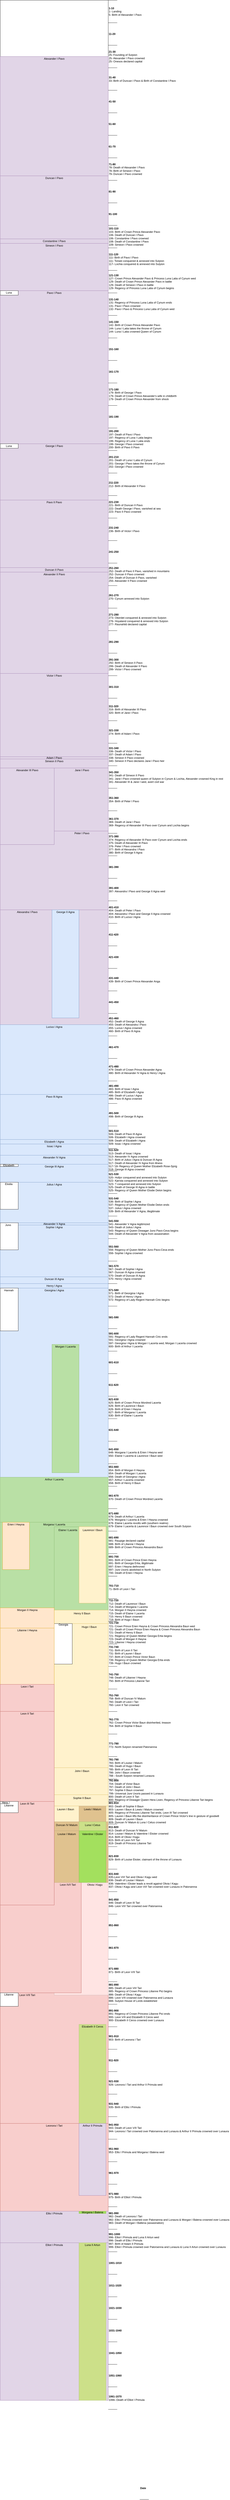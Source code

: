 <mxfile version="21.6.1" type="device">
  <diagram id="zyraeVjW2Bd-Q2xlx6y6" name="Page-1">
    <mxGraphModel dx="1050" dy="534" grid="1" gridSize="10" guides="1" tooltips="1" connect="1" arrows="1" fold="1" page="1" pageScale="1" pageWidth="850" pageHeight="1100" math="0" shadow="0">
      <root>
        <mxCell id="0" />
        <mxCell id="1" parent="0" />
        <mxCell id="pdcznW-mLiutUTcBKjFM-1" value="" style="rounded=0;whiteSpace=wrap;html=1;fillColor=#f8cecc;strokeColor=#b85450;" vertex="1" parent="1">
          <mxGeometry y="8850" width="480" height="580" as="geometry" />
        </mxCell>
        <mxCell id="6q6do9RBU1fcBzbUBkZI-62" value="" style="rounded=0;whiteSpace=wrap;html=1;shadow=0;glass=0;fillColor=#FFE4E3;strokeColor=#C7B2B1;" parent="1" vertex="1">
          <mxGeometry x="240" y="8360" width="240" height="500" as="geometry" />
        </mxCell>
        <mxCell id="kPfp8V8Z2DP5ROhl0CX0-16" value="" style="rounded=0;whiteSpace=wrap;html=1;fillColor=#f8cecc;strokeColor=#b85450;" parent="1" vertex="1">
          <mxGeometry y="8360" width="360" height="490" as="geometry" />
        </mxCell>
        <mxCell id="Yns52e4Zez9bQJnsiGdB-30" value="" style="rounded=0;whiteSpace=wrap;html=1;fontSize=12;" parent="1" vertex="1">
          <mxGeometry width="480" height="250" as="geometry" />
        </mxCell>
        <mxCell id="Yns52e4Zez9bQJnsiGdB-31" value="" style="rounded=0;whiteSpace=wrap;html=1;strokeColor=#9673a6;fontSize=12;fillColor=#e1d5e7;gradientDirection=east;" parent="1" vertex="1">
          <mxGeometry y="250" width="480" height="530" as="geometry" />
        </mxCell>
        <mxCell id="aUdrs35P8sJ8jqEq29Yq-1" value="" style="rounded=0;whiteSpace=wrap;html=1;strokeColor=#9673a6;fontSize=12;fillColor=#e1d5e7;gradientDirection=east;" parent="1" vertex="1">
          <mxGeometry y="780" width="480" height="280" as="geometry" />
        </mxCell>
        <mxCell id="aUdrs35P8sJ8jqEq29Yq-2" value="" style="rounded=0;whiteSpace=wrap;html=1;strokeColor=#9673a6;fontSize=12;fillColor=#e1d5e7;gradientDirection=east;" parent="1" vertex="1">
          <mxGeometry y="1060" width="480" height="20" as="geometry" />
        </mxCell>
        <mxCell id="aUdrs35P8sJ8jqEq29Yq-3" value="" style="rounded=0;whiteSpace=wrap;html=1;strokeColor=#9673a6;fontSize=12;fillColor=#e1d5e7;gradientDirection=east;" parent="1" vertex="1">
          <mxGeometry y="1080" width="480" height="210" as="geometry" />
        </mxCell>
        <mxCell id="aUdrs35P8sJ8jqEq29Yq-4" value="" style="rounded=0;whiteSpace=wrap;html=1;strokeColor=#9673a6;fontSize=12;fillColor=#e1d5e7;gradientDirection=east;" parent="1" vertex="1">
          <mxGeometry y="1290" width="480" height="680" as="geometry" />
        </mxCell>
        <mxCell id="aUdrs35P8sJ8jqEq29Yq-5" value="" style="rounded=0;whiteSpace=wrap;html=1;strokeColor=#9673a6;fontSize=12;fillColor=#e1d5e7;gradientDirection=east;" parent="1" vertex="1">
          <mxGeometry y="1970" width="480" height="250" as="geometry" />
        </mxCell>
        <mxCell id="aUdrs35P8sJ8jqEq29Yq-6" value="" style="rounded=0;whiteSpace=wrap;html=1;strokeColor=#9673a6;fontSize=12;fillColor=#e1d5e7;gradientDirection=east;" parent="1" vertex="1">
          <mxGeometry y="2220" width="480" height="300" as="geometry" />
        </mxCell>
        <mxCell id="aUdrs35P8sJ8jqEq29Yq-7" value="" style="rounded=0;whiteSpace=wrap;html=1;strokeColor=#9673a6;fontSize=12;fillColor=#e1d5e7;gradientDirection=east;" parent="1" vertex="1">
          <mxGeometry y="2520" width="480" height="20" as="geometry" />
        </mxCell>
        <mxCell id="aUdrs35P8sJ8jqEq29Yq-8" value="" style="rounded=0;whiteSpace=wrap;html=1;strokeColor=#9673a6;fontSize=12;fillColor=#e1d5e7;gradientDirection=east;" parent="1" vertex="1">
          <mxGeometry y="2540" width="480" height="450" as="geometry" />
        </mxCell>
        <mxCell id="aUdrs35P8sJ8jqEq29Yq-9" value="" style="rounded=0;whiteSpace=wrap;html=1;strokeColor=#9673a6;fontSize=12;fillColor=#e1d5e7;gradientDirection=east;" parent="1" vertex="1">
          <mxGeometry y="2990" width="480" height="370" as="geometry" />
        </mxCell>
        <mxCell id="aUdrs35P8sJ8jqEq29Yq-11" value="Alexander I Pavo" style="text;html=1;strokeColor=none;fillColor=none;align=center;verticalAlign=middle;whiteSpace=wrap;rounded=0;" parent="1" vertex="1">
          <mxGeometry x="190" y="250" width="100" height="20" as="geometry" />
        </mxCell>
        <mxCell id="aUdrs35P8sJ8jqEq29Yq-12" value="Duncan I Pavo" style="text;html=1;strokeColor=none;fillColor=none;align=center;verticalAlign=middle;whiteSpace=wrap;rounded=0;" parent="1" vertex="1">
          <mxGeometry x="190" y="780" width="100" height="20" as="geometry" />
        </mxCell>
        <mxCell id="aUdrs35P8sJ8jqEq29Yq-13" value="Constantine I Pavo" style="text;html=1;strokeColor=none;fillColor=none;align=center;verticalAlign=middle;whiteSpace=wrap;rounded=0;" parent="1" vertex="1">
          <mxGeometry x="185" y="1060" width="110" height="20" as="geometry" />
        </mxCell>
        <mxCell id="aUdrs35P8sJ8jqEq29Yq-14" value="Simeon I Pavo" style="text;html=1;strokeColor=none;fillColor=none;align=center;verticalAlign=middle;whiteSpace=wrap;rounded=0;" parent="1" vertex="1">
          <mxGeometry x="190" y="1080" width="100" height="20" as="geometry" />
        </mxCell>
        <mxCell id="aUdrs35P8sJ8jqEq29Yq-15" value="Pavo I Pavo" style="text;html=1;strokeColor=none;fillColor=none;align=center;verticalAlign=middle;whiteSpace=wrap;rounded=0;" parent="1" vertex="1">
          <mxGeometry x="190" y="1290" width="100" height="20" as="geometry" />
        </mxCell>
        <mxCell id="aUdrs35P8sJ8jqEq29Yq-16" value="George I Pavo" style="text;html=1;strokeColor=none;fillColor=none;align=center;verticalAlign=middle;whiteSpace=wrap;rounded=0;" parent="1" vertex="1">
          <mxGeometry x="190" y="1970" width="100" height="20" as="geometry" />
        </mxCell>
        <mxCell id="aUdrs35P8sJ8jqEq29Yq-17" value="Pavo II Pavo" style="text;html=1;strokeColor=none;fillColor=none;align=center;verticalAlign=middle;whiteSpace=wrap;rounded=0;" parent="1" vertex="1">
          <mxGeometry x="190" y="2220" width="100" height="20" as="geometry" />
        </mxCell>
        <mxCell id="aUdrs35P8sJ8jqEq29Yq-18" value="" style="endArrow=none;html=1;rounded=0;exitX=1;exitY=0;exitDx=0;exitDy=0;" parent="1" source="Yns52e4Zez9bQJnsiGdB-30" edge="1">
          <mxGeometry width="50" height="50" relative="1" as="geometry">
            <mxPoint x="500" y="40" as="sourcePoint" />
            <mxPoint x="520" as="targetPoint" />
          </mxGeometry>
        </mxCell>
        <mxCell id="aUdrs35P8sJ8jqEq29Yq-19" value="" style="endArrow=none;html=1;rounded=0;entryX=1;entryY=0.4;entryDx=0;entryDy=0;entryPerimeter=0;" parent="1" target="Yns52e4Zez9bQJnsiGdB-30" edge="1">
          <mxGeometry width="50" height="50" relative="1" as="geometry">
            <mxPoint x="520" y="100" as="sourcePoint" />
            <mxPoint x="500" y="100" as="targetPoint" />
          </mxGeometry>
        </mxCell>
        <mxCell id="aUdrs35P8sJ8jqEq29Yq-20" value="" style="endArrow=none;html=1;rounded=0;exitX=1;exitY=0;exitDx=0;exitDy=0;" parent="1" edge="1">
          <mxGeometry width="50" height="50" relative="1" as="geometry">
            <mxPoint x="480" y="200" as="sourcePoint" />
            <mxPoint x="520" y="200" as="targetPoint" />
          </mxGeometry>
        </mxCell>
        <mxCell id="aUdrs35P8sJ8jqEq29Yq-21" value="" style="endArrow=none;html=1;rounded=0;entryX=1;entryY=0.4;entryDx=0;entryDy=0;entryPerimeter=0;" parent="1" edge="1">
          <mxGeometry width="50" height="50" relative="1" as="geometry">
            <mxPoint x="520" y="300.0" as="sourcePoint" />
            <mxPoint x="480" y="300.0" as="targetPoint" />
          </mxGeometry>
        </mxCell>
        <mxCell id="aUdrs35P8sJ8jqEq29Yq-22" value="" style="endArrow=none;html=1;rounded=0;exitX=1;exitY=0;exitDx=0;exitDy=0;" parent="1" edge="1">
          <mxGeometry width="50" height="50" relative="1" as="geometry">
            <mxPoint x="480" y="400" as="sourcePoint" />
            <mxPoint x="520" y="400" as="targetPoint" />
          </mxGeometry>
        </mxCell>
        <mxCell id="aUdrs35P8sJ8jqEq29Yq-23" value="" style="endArrow=none;html=1;rounded=0;entryX=1;entryY=0.4;entryDx=0;entryDy=0;entryPerimeter=0;" parent="1" edge="1">
          <mxGeometry width="50" height="50" relative="1" as="geometry">
            <mxPoint x="520" y="500" as="sourcePoint" />
            <mxPoint x="480" y="500" as="targetPoint" />
          </mxGeometry>
        </mxCell>
        <mxCell id="aUdrs35P8sJ8jqEq29Yq-24" value="" style="endArrow=none;html=1;rounded=0;exitX=1;exitY=0;exitDx=0;exitDy=0;" parent="1" edge="1">
          <mxGeometry width="50" height="50" relative="1" as="geometry">
            <mxPoint x="480" y="600" as="sourcePoint" />
            <mxPoint x="520" y="600" as="targetPoint" />
          </mxGeometry>
        </mxCell>
        <mxCell id="aUdrs35P8sJ8jqEq29Yq-25" value="" style="endArrow=none;html=1;rounded=0;entryX=1;entryY=0.4;entryDx=0;entryDy=0;entryPerimeter=0;" parent="1" edge="1">
          <mxGeometry width="50" height="50" relative="1" as="geometry">
            <mxPoint x="520" y="700" as="sourcePoint" />
            <mxPoint x="480" y="700" as="targetPoint" />
          </mxGeometry>
        </mxCell>
        <mxCell id="aUdrs35P8sJ8jqEq29Yq-26" value="" style="endArrow=none;html=1;rounded=0;exitX=1;exitY=0;exitDx=0;exitDy=0;" parent="1" edge="1">
          <mxGeometry width="50" height="50" relative="1" as="geometry">
            <mxPoint x="480" y="800" as="sourcePoint" />
            <mxPoint x="520" y="800" as="targetPoint" />
          </mxGeometry>
        </mxCell>
        <mxCell id="aUdrs35P8sJ8jqEq29Yq-27" value="" style="endArrow=none;html=1;rounded=0;entryX=1;entryY=0.4;entryDx=0;entryDy=0;entryPerimeter=0;" parent="1" edge="1">
          <mxGeometry width="50" height="50" relative="1" as="geometry">
            <mxPoint x="520" y="900" as="sourcePoint" />
            <mxPoint x="480" y="900" as="targetPoint" />
          </mxGeometry>
        </mxCell>
        <mxCell id="aUdrs35P8sJ8jqEq29Yq-28" value="" style="endArrow=none;html=1;rounded=0;exitX=1;exitY=0;exitDx=0;exitDy=0;align=left;" parent="1" edge="1">
          <mxGeometry width="50" height="50" relative="1" as="geometry">
            <mxPoint x="480" y="1000" as="sourcePoint" />
            <mxPoint x="520" y="1000" as="targetPoint" />
          </mxGeometry>
        </mxCell>
        <mxCell id="aUdrs35P8sJ8jqEq29Yq-29" value="" style="endArrow=none;html=1;rounded=0;entryX=1;entryY=0.4;entryDx=0;entryDy=0;entryPerimeter=0;align=left;" parent="1" edge="1">
          <mxGeometry width="50" height="50" relative="1" as="geometry">
            <mxPoint x="520" y="1100" as="sourcePoint" />
            <mxPoint x="480" y="1100" as="targetPoint" />
          </mxGeometry>
        </mxCell>
        <mxCell id="aUdrs35P8sJ8jqEq29Yq-30" value="" style="endArrow=none;html=1;rounded=0;exitX=1;exitY=0;exitDx=0;exitDy=0;align=left;" parent="1" edge="1">
          <mxGeometry width="50" height="50" relative="1" as="geometry">
            <mxPoint x="480" y="1200" as="sourcePoint" />
            <mxPoint x="520" y="1200" as="targetPoint" />
          </mxGeometry>
        </mxCell>
        <mxCell id="aUdrs35P8sJ8jqEq29Yq-31" value="" style="endArrow=none;html=1;rounded=0;entryX=1;entryY=0.4;entryDx=0;entryDy=0;entryPerimeter=0;align=left;" parent="1" edge="1">
          <mxGeometry width="50" height="50" relative="1" as="geometry">
            <mxPoint x="520" y="1300" as="sourcePoint" />
            <mxPoint x="480" y="1300" as="targetPoint" />
          </mxGeometry>
        </mxCell>
        <mxCell id="aUdrs35P8sJ8jqEq29Yq-32" value="" style="endArrow=none;html=1;rounded=0;exitX=1;exitY=0;exitDx=0;exitDy=0;align=left;" parent="1" edge="1">
          <mxGeometry width="50" height="50" relative="1" as="geometry">
            <mxPoint x="480" y="1400" as="sourcePoint" />
            <mxPoint x="520" y="1400" as="targetPoint" />
          </mxGeometry>
        </mxCell>
        <mxCell id="aUdrs35P8sJ8jqEq29Yq-33" value="" style="endArrow=none;html=1;rounded=0;entryX=1;entryY=0.4;entryDx=0;entryDy=0;entryPerimeter=0;align=left;" parent="1" edge="1">
          <mxGeometry width="50" height="50" relative="1" as="geometry">
            <mxPoint x="520" y="1500" as="sourcePoint" />
            <mxPoint x="480" y="1500" as="targetPoint" />
          </mxGeometry>
        </mxCell>
        <mxCell id="aUdrs35P8sJ8jqEq29Yq-34" value="" style="endArrow=none;html=1;rounded=0;exitX=1;exitY=0;exitDx=0;exitDy=0;align=left;" parent="1" edge="1">
          <mxGeometry width="50" height="50" relative="1" as="geometry">
            <mxPoint x="480" y="1600" as="sourcePoint" />
            <mxPoint x="520" y="1600" as="targetPoint" />
          </mxGeometry>
        </mxCell>
        <mxCell id="aUdrs35P8sJ8jqEq29Yq-35" value="" style="endArrow=none;html=1;rounded=0;entryX=1;entryY=0.4;entryDx=0;entryDy=0;entryPerimeter=0;align=left;" parent="1" edge="1">
          <mxGeometry width="50" height="50" relative="1" as="geometry">
            <mxPoint x="520" y="1700" as="sourcePoint" />
            <mxPoint x="480" y="1700" as="targetPoint" />
          </mxGeometry>
        </mxCell>
        <mxCell id="aUdrs35P8sJ8jqEq29Yq-36" value="" style="endArrow=none;html=1;rounded=0;exitX=1;exitY=0;exitDx=0;exitDy=0;align=left;" parent="1" edge="1">
          <mxGeometry width="50" height="50" relative="1" as="geometry">
            <mxPoint x="480" y="1800" as="sourcePoint" />
            <mxPoint x="520" y="1800" as="targetPoint" />
          </mxGeometry>
        </mxCell>
        <mxCell id="aUdrs35P8sJ8jqEq29Yq-37" value="" style="endArrow=none;html=1;rounded=0;entryX=1;entryY=0.4;entryDx=0;entryDy=0;entryPerimeter=0;align=left;" parent="1" edge="1">
          <mxGeometry width="50" height="50" relative="1" as="geometry">
            <mxPoint x="520" y="1900" as="sourcePoint" />
            <mxPoint x="480" y="1900" as="targetPoint" />
          </mxGeometry>
        </mxCell>
        <mxCell id="aUdrs35P8sJ8jqEq29Yq-38" value="" style="endArrow=none;html=1;rounded=0;exitX=1;exitY=0;exitDx=0;exitDy=0;align=left;" parent="1" edge="1">
          <mxGeometry width="50" height="50" relative="1" as="geometry">
            <mxPoint x="480" y="2000" as="sourcePoint" />
            <mxPoint x="520" y="2000" as="targetPoint" />
          </mxGeometry>
        </mxCell>
        <mxCell id="aUdrs35P8sJ8jqEq29Yq-39" value="" style="endArrow=none;html=1;rounded=0;entryX=1;entryY=0.4;entryDx=0;entryDy=0;entryPerimeter=0;align=left;" parent="1" edge="1">
          <mxGeometry width="50" height="50" relative="1" as="geometry">
            <mxPoint x="520" y="2100" as="sourcePoint" />
            <mxPoint x="480" y="2100" as="targetPoint" />
          </mxGeometry>
        </mxCell>
        <mxCell id="aUdrs35P8sJ8jqEq29Yq-40" value="" style="endArrow=none;html=1;rounded=0;exitX=1;exitY=0;exitDx=0;exitDy=0;align=left;" parent="1" edge="1">
          <mxGeometry width="50" height="50" relative="1" as="geometry">
            <mxPoint x="480" y="2200" as="sourcePoint" />
            <mxPoint x="520" y="2200" as="targetPoint" />
          </mxGeometry>
        </mxCell>
        <mxCell id="aUdrs35P8sJ8jqEq29Yq-41" value="" style="endArrow=none;html=1;rounded=0;entryX=1;entryY=0.4;entryDx=0;entryDy=0;entryPerimeter=0;align=left;" parent="1" edge="1">
          <mxGeometry width="50" height="50" relative="1" as="geometry">
            <mxPoint x="520" y="2300" as="sourcePoint" />
            <mxPoint x="480" y="2300" as="targetPoint" />
          </mxGeometry>
        </mxCell>
        <mxCell id="aUdrs35P8sJ8jqEq29Yq-42" value="" style="endArrow=none;html=1;rounded=0;exitX=1;exitY=0;exitDx=0;exitDy=0;align=left;" parent="1" edge="1">
          <mxGeometry width="50" height="50" relative="1" as="geometry">
            <mxPoint x="480" y="2400" as="sourcePoint" />
            <mxPoint x="520" y="2400" as="targetPoint" />
          </mxGeometry>
        </mxCell>
        <mxCell id="aUdrs35P8sJ8jqEq29Yq-43" value="" style="endArrow=none;html=1;rounded=0;entryX=1;entryY=0.4;entryDx=0;entryDy=0;entryPerimeter=0;align=left;" parent="1" edge="1">
          <mxGeometry width="50" height="50" relative="1" as="geometry">
            <mxPoint x="520" y="2500" as="sourcePoint" />
            <mxPoint x="480" y="2500" as="targetPoint" />
          </mxGeometry>
        </mxCell>
        <mxCell id="aUdrs35P8sJ8jqEq29Yq-44" value="" style="endArrow=none;html=1;rounded=0;exitX=1;exitY=0;exitDx=0;exitDy=0;align=left;" parent="1" edge="1">
          <mxGeometry width="50" height="50" relative="1" as="geometry">
            <mxPoint x="480" y="2600" as="sourcePoint" />
            <mxPoint x="520" y="2600" as="targetPoint" />
          </mxGeometry>
        </mxCell>
        <mxCell id="aUdrs35P8sJ8jqEq29Yq-45" value="" style="endArrow=none;html=1;rounded=0;entryX=1;entryY=0.4;entryDx=0;entryDy=0;entryPerimeter=0;align=left;" parent="1" edge="1">
          <mxGeometry width="50" height="50" relative="1" as="geometry">
            <mxPoint x="520" y="2700" as="sourcePoint" />
            <mxPoint x="480" y="2700" as="targetPoint" />
          </mxGeometry>
        </mxCell>
        <mxCell id="aUdrs35P8sJ8jqEq29Yq-46" value="" style="endArrow=none;html=1;rounded=0;exitX=1;exitY=0;exitDx=0;exitDy=0;align=left;" parent="1" edge="1">
          <mxGeometry width="50" height="50" relative="1" as="geometry">
            <mxPoint x="480" y="2800" as="sourcePoint" />
            <mxPoint x="520" y="2800" as="targetPoint" />
          </mxGeometry>
        </mxCell>
        <mxCell id="aUdrs35P8sJ8jqEq29Yq-47" value="" style="endArrow=none;html=1;rounded=0;entryX=1;entryY=0.4;entryDx=0;entryDy=0;entryPerimeter=0;align=left;" parent="1" edge="1">
          <mxGeometry width="50" height="50" relative="1" as="geometry">
            <mxPoint x="520" y="2900" as="sourcePoint" />
            <mxPoint x="480" y="2900" as="targetPoint" />
          </mxGeometry>
        </mxCell>
        <mxCell id="aUdrs35P8sJ8jqEq29Yq-48" value="" style="endArrow=none;html=1;rounded=0;exitX=1;exitY=0;exitDx=0;exitDy=0;align=left;" parent="1" edge="1">
          <mxGeometry width="50" height="50" relative="1" as="geometry">
            <mxPoint x="480" y="3000" as="sourcePoint" />
            <mxPoint x="520" y="3000" as="targetPoint" />
          </mxGeometry>
        </mxCell>
        <mxCell id="aUdrs35P8sJ8jqEq29Yq-49" value="" style="endArrow=none;html=1;rounded=0;entryX=1;entryY=0.4;entryDx=0;entryDy=0;entryPerimeter=0;align=left;" parent="1" edge="1">
          <mxGeometry width="50" height="50" relative="1" as="geometry">
            <mxPoint x="520" y="3100" as="sourcePoint" />
            <mxPoint x="480" y="3100" as="targetPoint" />
          </mxGeometry>
        </mxCell>
        <mxCell id="aUdrs35P8sJ8jqEq29Yq-50" value="" style="endArrow=none;html=1;rounded=0;exitX=1;exitY=0;exitDx=0;exitDy=0;align=left;" parent="1" edge="1">
          <mxGeometry width="50" height="50" relative="1" as="geometry">
            <mxPoint x="480" y="3200" as="sourcePoint" />
            <mxPoint x="520" y="3200" as="targetPoint" />
          </mxGeometry>
        </mxCell>
        <mxCell id="aUdrs35P8sJ8jqEq29Yq-51" value="" style="endArrow=none;html=1;rounded=0;entryX=1;entryY=0.4;entryDx=0;entryDy=0;entryPerimeter=0;align=left;" parent="1" edge="1">
          <mxGeometry width="50" height="50" relative="1" as="geometry">
            <mxPoint x="520" y="3300" as="sourcePoint" />
            <mxPoint x="480" y="3300" as="targetPoint" />
          </mxGeometry>
        </mxCell>
        <mxCell id="aUdrs35P8sJ8jqEq29Yq-52" value="" style="endArrow=none;html=1;rounded=0;exitX=1;exitY=0;exitDx=0;exitDy=0;align=left;" parent="1" edge="1">
          <mxGeometry width="50" height="50" relative="1" as="geometry">
            <mxPoint x="480" y="3400" as="sourcePoint" />
            <mxPoint x="520" y="3400" as="targetPoint" />
          </mxGeometry>
        </mxCell>
        <mxCell id="aUdrs35P8sJ8jqEq29Yq-53" value="" style="endArrow=none;html=1;rounded=0;entryX=1;entryY=0.4;entryDx=0;entryDy=0;entryPerimeter=0;align=left;" parent="1" edge="1">
          <mxGeometry width="50" height="50" relative="1" as="geometry">
            <mxPoint x="520" y="3500" as="sourcePoint" />
            <mxPoint x="480" y="3500" as="targetPoint" />
          </mxGeometry>
        </mxCell>
        <mxCell id="aUdrs35P8sJ8jqEq29Yq-54" value="&lt;b&gt;1-10&lt;br&gt;&lt;/b&gt;1- Landing&lt;br&gt;5- Birth of Alexander I Pavo" style="text;html=1;strokeColor=none;fillColor=none;align=left;verticalAlign=middle;whiteSpace=wrap;rounded=0;" parent="1" vertex="1">
          <mxGeometry x="480" width="160" height="100" as="geometry" />
        </mxCell>
        <mxCell id="aUdrs35P8sJ8jqEq29Yq-55" value="&lt;b&gt;11-20&lt;/b&gt;" style="text;html=1;strokeColor=none;fillColor=none;align=left;verticalAlign=middle;whiteSpace=wrap;rounded=0;" parent="1" vertex="1">
          <mxGeometry x="480" y="100" width="160" height="100" as="geometry" />
        </mxCell>
        <mxCell id="aUdrs35P8sJ8jqEq29Yq-56" value="&lt;b&gt;21-30&lt;/b&gt;&lt;br&gt;25- Founding of Sulyion&lt;br&gt;25- Alexander I Pavo crowned&lt;br&gt;25- Onesos declared capital" style="text;html=1;strokeColor=none;fillColor=none;align=left;verticalAlign=middle;whiteSpace=wrap;rounded=0;" parent="1" vertex="1">
          <mxGeometry x="480" y="200" width="170" height="100" as="geometry" />
        </mxCell>
        <mxCell id="aUdrs35P8sJ8jqEq29Yq-57" value="&lt;b&gt;31-40&lt;/b&gt;&lt;br&gt;33- Birth of Duncan I Pavo &amp;amp; Birth of Constantine I Pavo" style="text;html=1;strokeColor=none;fillColor=none;align=left;verticalAlign=middle;whiteSpace=wrap;rounded=0;" parent="1" vertex="1">
          <mxGeometry x="480" y="300" width="310" height="100" as="geometry" />
        </mxCell>
        <mxCell id="aUdrs35P8sJ8jqEq29Yq-58" value="&lt;b&gt;41-50&lt;/b&gt;" style="text;html=1;strokeColor=none;fillColor=none;align=left;verticalAlign=middle;whiteSpace=wrap;rounded=0;" parent="1" vertex="1">
          <mxGeometry x="480" y="400" width="120" height="100" as="geometry" />
        </mxCell>
        <mxCell id="aUdrs35P8sJ8jqEq29Yq-59" value="&lt;b&gt;51-60&lt;/b&gt;" style="text;html=1;strokeColor=none;fillColor=none;align=left;verticalAlign=middle;whiteSpace=wrap;rounded=0;" parent="1" vertex="1">
          <mxGeometry x="480" y="500" width="120" height="100" as="geometry" />
        </mxCell>
        <mxCell id="aUdrs35P8sJ8jqEq29Yq-60" value="&lt;b&gt;61-70&lt;/b&gt;" style="text;html=1;strokeColor=none;fillColor=none;align=left;verticalAlign=middle;whiteSpace=wrap;rounded=0;" parent="1" vertex="1">
          <mxGeometry x="480" y="600" width="120" height="100" as="geometry" />
        </mxCell>
        <mxCell id="aUdrs35P8sJ8jqEq29Yq-61" value="&lt;b&gt;71-80&lt;/b&gt;&lt;br&gt;78- Death of Alexander I Pavo&lt;br&gt;78- Birth of Simeon I Pavo&lt;br&gt;79- Duncan I Pavo crowned" style="text;html=1;strokeColor=none;fillColor=none;align=left;verticalAlign=middle;whiteSpace=wrap;rounded=0;" parent="1" vertex="1">
          <mxGeometry x="480" y="700" width="170" height="100" as="geometry" />
        </mxCell>
        <mxCell id="aUdrs35P8sJ8jqEq29Yq-62" value="&lt;b&gt;81-90&lt;/b&gt;" style="text;html=1;strokeColor=none;fillColor=none;align=left;verticalAlign=middle;whiteSpace=wrap;rounded=0;" parent="1" vertex="1">
          <mxGeometry x="480" y="800" width="120" height="100" as="geometry" />
        </mxCell>
        <mxCell id="aUdrs35P8sJ8jqEq29Yq-63" value="&lt;b&gt;91-100&lt;/b&gt;" style="text;html=1;strokeColor=none;fillColor=none;align=left;verticalAlign=middle;whiteSpace=wrap;rounded=0;" parent="1" vertex="1">
          <mxGeometry x="480" y="900" width="120" height="100" as="geometry" />
        </mxCell>
        <mxCell id="aUdrs35P8sJ8jqEq29Yq-64" value="&lt;b&gt;101-110&lt;/b&gt;&lt;br&gt;103- Birth of Crown Prince Alexander Pavo&lt;br&gt;106- Death of Duncan I Pavo&lt;br&gt;106- Constantine I Pavo crowned&lt;br&gt;108- Death of Constantine I Pavo&lt;br&gt;109- Simeon I Pavo crowned&amp;nbsp;" style="text;html=1;strokeColor=none;fillColor=none;align=left;verticalAlign=middle;whiteSpace=wrap;rounded=0;" parent="1" vertex="1">
          <mxGeometry x="480" y="1000" width="240" height="100" as="geometry" />
        </mxCell>
        <mxCell id="aUdrs35P8sJ8jqEq29Yq-65" value="&lt;b&gt;111-120&lt;/b&gt;&lt;br&gt;111- Birth of Pavo I Pavo&lt;br&gt;111- Torwei conquered &amp;amp; annexed into Sulyion&lt;br&gt;117- Lochia conquered &amp;amp; annexed into Sulyion" style="text;html=1;strokeColor=none;fillColor=none;align=left;verticalAlign=middle;whiteSpace=wrap;rounded=0;" parent="1" vertex="1">
          <mxGeometry x="480" y="1100" width="250" height="100" as="geometry" />
        </mxCell>
        <mxCell id="aUdrs35P8sJ8jqEq29Yq-66" value="&lt;b&gt;121-130&lt;/b&gt;&lt;br&gt;127- Crown Prince Alexander Pavo &amp;amp; Princess Luna Latia of Cynum wed&lt;br&gt;129- Death of Crown Prince Alexander Pavo in battle&lt;br&gt;129- Death of Simeon I Pavo in battle&lt;br&gt;129- Regency of Princess Luna Latia of Cynum begins" style="text;html=1;strokeColor=none;fillColor=none;align=left;verticalAlign=middle;whiteSpace=wrap;rounded=0;" parent="1" vertex="1">
          <mxGeometry x="480" y="1200" width="390" height="100" as="geometry" />
        </mxCell>
        <mxCell id="aUdrs35P8sJ8jqEq29Yq-67" value="&lt;b&gt;131-140&lt;/b&gt;&lt;br&gt;131- Regency of Princess Luna Latia of Cynum ends&lt;br&gt;131- Pavo I Pavo crowned&lt;br&gt;132- Pavo I Pavo &amp;amp; Princess Luna Latia of Cynum wed&lt;br&gt;" style="text;html=1;strokeColor=none;fillColor=none;align=left;verticalAlign=middle;whiteSpace=wrap;rounded=0;" parent="1" vertex="1">
          <mxGeometry x="480" y="1300" width="300" height="100" as="geometry" />
        </mxCell>
        <mxCell id="aUdrs35P8sJ8jqEq29Yq-68" value="&lt;b&gt;141-150&lt;/b&gt;&lt;br&gt;142- Birth of Crown Prince Alexander Pavo&lt;br&gt;144- Luna I Latia takes the throne of Cynum&lt;br&gt;144- Luna I Latia crowned Queen of Cynum" style="text;html=1;strokeColor=none;fillColor=none;align=left;verticalAlign=middle;whiteSpace=wrap;rounded=0;" parent="1" vertex="1">
          <mxGeometry x="480" y="1400" width="240" height="100" as="geometry" />
        </mxCell>
        <mxCell id="aUdrs35P8sJ8jqEq29Yq-69" value="&lt;b&gt;151-160&lt;/b&gt;" style="text;html=1;strokeColor=none;fillColor=none;align=left;verticalAlign=middle;whiteSpace=wrap;rounded=0;" parent="1" vertex="1">
          <mxGeometry x="480" y="1500" width="120" height="100" as="geometry" />
        </mxCell>
        <mxCell id="aUdrs35P8sJ8jqEq29Yq-70" value="&lt;b&gt;161-170&lt;/b&gt;" style="text;html=1;strokeColor=none;fillColor=none;align=left;verticalAlign=middle;whiteSpace=wrap;rounded=0;" parent="1" vertex="1">
          <mxGeometry x="480" y="1600" width="120" height="100" as="geometry" />
        </mxCell>
        <mxCell id="aUdrs35P8sJ8jqEq29Yq-71" value="&lt;b&gt;171-180&lt;/b&gt;&lt;br&gt;179- Birth of George I Pavo&lt;br&gt;179- Death of Crown Prince Alexander&#39;s wife in childbirth&lt;br&gt;179- Death of Crown Prince Alexander from shock" style="text;html=1;strokeColor=none;fillColor=none;align=left;verticalAlign=middle;whiteSpace=wrap;rounded=0;" parent="1" vertex="1">
          <mxGeometry x="480" y="1700" width="310" height="100" as="geometry" />
        </mxCell>
        <mxCell id="aUdrs35P8sJ8jqEq29Yq-72" value="&lt;b&gt;181-190&lt;/b&gt;" style="text;html=1;strokeColor=none;fillColor=none;align=left;verticalAlign=middle;whiteSpace=wrap;rounded=0;" parent="1" vertex="1">
          <mxGeometry x="480" y="1800" width="120" height="100" as="geometry" />
        </mxCell>
        <mxCell id="aUdrs35P8sJ8jqEq29Yq-73" value="&lt;b&gt;191-200&lt;/b&gt;&lt;br&gt;197- Death of Pavo I Pavo&lt;br&gt;197- Regency of Luna I Latia begins&lt;br&gt;199- Regency of Luna I Latia ends&lt;br&gt;199- George I Pavo crowned&lt;br&gt;200- Birth of Pavo II Pavo" style="text;html=1;strokeColor=none;fillColor=none;align=left;verticalAlign=middle;whiteSpace=wrap;rounded=0;" parent="1" vertex="1">
          <mxGeometry x="480" y="1900" width="260" height="100" as="geometry" />
        </mxCell>
        <mxCell id="aUdrs35P8sJ8jqEq29Yq-74" value="&lt;b&gt;201-210&lt;/b&gt;&lt;br&gt;201- Death of Luna I Latia of Cynum&lt;br&gt;201- George I Pavo takes the throne of Cynum&lt;br&gt;202- George I Pavo crowned" style="text;html=1;strokeColor=none;fillColor=none;align=left;verticalAlign=middle;whiteSpace=wrap;rounded=0;" parent="1" vertex="1">
          <mxGeometry x="480" y="2000" width="260" height="100" as="geometry" />
        </mxCell>
        <mxCell id="aUdrs35P8sJ8jqEq29Yq-75" value="&lt;b&gt;211-220&lt;/b&gt;&lt;br&gt;212- Birth of Alexander II Pavo" style="text;html=1;strokeColor=none;fillColor=none;align=left;verticalAlign=middle;whiteSpace=wrap;rounded=0;" parent="1" vertex="1">
          <mxGeometry x="480" y="2100" width="170" height="100" as="geometry" />
        </mxCell>
        <mxCell id="aUdrs35P8sJ8jqEq29Yq-76" value="&lt;b&gt;221-230&lt;/b&gt;&lt;br&gt;221- Birth of Duncan II Pavo&lt;br&gt;222- Death George I Pavo, vanished at sea&lt;br&gt;223- Pavo II Pavo crowned" style="text;html=1;strokeColor=none;fillColor=none;align=left;verticalAlign=middle;whiteSpace=wrap;rounded=0;" parent="1" vertex="1">
          <mxGeometry x="480" y="2200" width="240" height="100" as="geometry" />
        </mxCell>
        <mxCell id="aUdrs35P8sJ8jqEq29Yq-77" value="&lt;b&gt;241-250&lt;/b&gt;" style="text;html=1;strokeColor=none;fillColor=none;align=left;verticalAlign=middle;whiteSpace=wrap;rounded=0;" parent="1" vertex="1">
          <mxGeometry x="480" y="2400" width="120" height="100" as="geometry" />
        </mxCell>
        <mxCell id="aUdrs35P8sJ8jqEq29Yq-78" value="&lt;b&gt;231-240&lt;/b&gt;&lt;br&gt;236- Birth of Victor I Pavo" style="text;html=1;strokeColor=none;fillColor=none;align=left;verticalAlign=middle;whiteSpace=wrap;rounded=0;" parent="1" vertex="1">
          <mxGeometry x="480" y="2300" width="150" height="100" as="geometry" />
        </mxCell>
        <mxCell id="aUdrs35P8sJ8jqEq29Yq-79" value="&lt;b&gt;251-260&lt;/b&gt;&lt;br&gt;252- Death of Pavo II Pavo, vanished in mountains&lt;br&gt;252- Duncan II Pavo crowned&lt;br&gt;254- Death of Duncan II Pavo, vanished&lt;br&gt;255- Alexander II Pavo crowned" style="text;html=1;strokeColor=none;fillColor=none;align=left;verticalAlign=middle;whiteSpace=wrap;rounded=0;" parent="1" vertex="1">
          <mxGeometry x="480" y="2500" width="280" height="100" as="geometry" />
        </mxCell>
        <mxCell id="aUdrs35P8sJ8jqEq29Yq-80" value="&lt;b&gt;261-270&lt;/b&gt;&lt;br&gt;270- Cynum annexed into Sulyion" style="text;html=1;strokeColor=none;fillColor=none;align=left;verticalAlign=middle;whiteSpace=wrap;rounded=0;" parent="1" vertex="1">
          <mxGeometry x="480" y="2600" width="190" height="100" as="geometry" />
        </mxCell>
        <mxCell id="aUdrs35P8sJ8jqEq29Yq-81" value="&lt;b&gt;271-280&lt;/b&gt;&lt;br&gt;273- Okerdet conquered &amp;amp; annexed into Sulyion&lt;br&gt;276- Hoyaland conquered &amp;amp; annexed into Sulyion&lt;br&gt;277- Raunahild declared capital" style="text;html=1;strokeColor=none;fillColor=none;align=left;verticalAlign=middle;whiteSpace=wrap;rounded=0;" parent="1" vertex="1">
          <mxGeometry x="480" y="2700" width="270" height="100" as="geometry" />
        </mxCell>
        <mxCell id="aUdrs35P8sJ8jqEq29Yq-82" value="&lt;b&gt;281-290&lt;/b&gt;" style="text;html=1;strokeColor=none;fillColor=none;align=left;verticalAlign=middle;whiteSpace=wrap;rounded=0;" parent="1" vertex="1">
          <mxGeometry x="480" y="2800" width="120" height="100" as="geometry" />
        </mxCell>
        <mxCell id="aUdrs35P8sJ8jqEq29Yq-83" value="&lt;b&gt;291-300&lt;/b&gt;&lt;br&gt;292- Birth of Simeon II Pavo&lt;br&gt;299- Death of Alexander II Pavo&lt;br&gt;299- Victor I Pavo crowned" style="text;html=1;strokeColor=none;fillColor=none;align=left;verticalAlign=middle;whiteSpace=wrap;rounded=0;" parent="1" vertex="1">
          <mxGeometry x="480" y="2900" width="180" height="100" as="geometry" />
        </mxCell>
        <mxCell id="aUdrs35P8sJ8jqEq29Yq-84" value="&lt;b&gt;301-310&lt;br&gt;&lt;/b&gt;" style="text;html=1;strokeColor=none;fillColor=none;align=left;verticalAlign=middle;whiteSpace=wrap;rounded=0;" parent="1" vertex="1">
          <mxGeometry x="480" y="3000" width="120" height="100" as="geometry" />
        </mxCell>
        <mxCell id="aUdrs35P8sJ8jqEq29Yq-85" value="&lt;b&gt;311-320&lt;/b&gt;&lt;br&gt;316- Birth of Alexander III Pavo&lt;br&gt;320- Birth of Jane I Pavo" style="text;html=1;strokeColor=none;fillColor=none;align=left;verticalAlign=middle;whiteSpace=wrap;rounded=0;" parent="1" vertex="1">
          <mxGeometry x="480" y="3100" width="170" height="100" as="geometry" />
        </mxCell>
        <mxCell id="aUdrs35P8sJ8jqEq29Yq-86" value="&lt;b&gt;321-330&lt;/b&gt;&lt;br&gt;274- Birth of Adam I Pavo" style="text;html=1;strokeColor=none;fillColor=none;align=left;verticalAlign=middle;whiteSpace=wrap;rounded=0;" parent="1" vertex="1">
          <mxGeometry x="480" y="3200" width="160" height="100" as="geometry" />
        </mxCell>
        <mxCell id="aUdrs35P8sJ8jqEq29Yq-87" value="&lt;b&gt;331-340&lt;/b&gt;&lt;br&gt;336- Death of Victor I Pavo&lt;br&gt;337- Death of Adam I Pavo&lt;br&gt;338- Simeon II Pavo crowned&lt;br&gt;340- Simeon II Pavo declares Jane I Pavo heir" style="text;html=1;strokeColor=none;fillColor=none;align=left;verticalAlign=middle;whiteSpace=wrap;rounded=0;" parent="1" vertex="1">
          <mxGeometry x="480" y="3300" width="260" height="100" as="geometry" />
        </mxCell>
        <mxCell id="aUdrs35P8sJ8jqEq29Yq-88" value="&lt;b&gt;341-350&lt;/b&gt;&lt;br&gt;341- Death of Simeon II Pavo&lt;br&gt;341- Jane I Pavo crowned queen of Sulyion in Cynum &amp;amp; Lochia, Alexander crowned King in rest&lt;br&gt;341- Alexander III &amp;amp; Jane I wed, avert civil war" style="text;html=1;strokeColor=none;fillColor=none;align=left;verticalAlign=middle;whiteSpace=wrap;rounded=0;" parent="1" vertex="1">
          <mxGeometry x="480" y="3400" width="520" height="100" as="geometry" />
        </mxCell>
        <mxCell id="aUdrs35P8sJ8jqEq29Yq-91" value="Duncan II Pavo" style="text;html=1;strokeColor=none;fillColor=none;align=center;verticalAlign=middle;whiteSpace=wrap;rounded=0;" parent="1" vertex="1">
          <mxGeometry x="190" y="2520" width="100" height="20" as="geometry" />
        </mxCell>
        <mxCell id="aUdrs35P8sJ8jqEq29Yq-92" value="Alexander II Pavo" style="text;html=1;strokeColor=none;fillColor=none;align=center;verticalAlign=middle;whiteSpace=wrap;rounded=0;" parent="1" vertex="1">
          <mxGeometry x="190" y="2540" width="100" height="20" as="geometry" />
        </mxCell>
        <mxCell id="aUdrs35P8sJ8jqEq29Yq-93" value="Victor I Pavo" style="text;html=1;strokeColor=none;fillColor=none;align=center;verticalAlign=middle;whiteSpace=wrap;rounded=0;" parent="1" vertex="1">
          <mxGeometry x="190" y="2990" width="100" height="20" as="geometry" />
        </mxCell>
        <mxCell id="7rwlFg1LKiwW2VwSM2wV-1" value="" style="rounded=0;whiteSpace=wrap;html=1;strokeColor=#9673a6;fontSize=12;fillColor=#e1d5e7;gradientDirection=east;" parent="1" vertex="1">
          <mxGeometry y="3360" width="480" height="10" as="geometry" />
        </mxCell>
        <mxCell id="7rwlFg1LKiwW2VwSM2wV-2" value="" style="rounded=0;whiteSpace=wrap;html=1;strokeColor=#9673a6;fontSize=12;fillColor=#e1d5e7;gradientDirection=east;" parent="1" vertex="1">
          <mxGeometry y="3370" width="480" height="40" as="geometry" />
        </mxCell>
        <mxCell id="7rwlFg1LKiwW2VwSM2wV-5" value="" style="rounded=0;whiteSpace=wrap;html=1;strokeColor=#9673a6;fontSize=12;fillColor=#e1d5e7;gradientDirection=east;" parent="1" vertex="1">
          <mxGeometry y="3690" width="480" height="350" as="geometry" />
        </mxCell>
        <mxCell id="7rwlFg1LKiwW2VwSM2wV-3" value="" style="rounded=0;whiteSpace=wrap;html=1;strokeColor=#9673a6;fontSize=12;fillColor=#e1d5e7;gradientDirection=east;" parent="1" vertex="1">
          <mxGeometry y="3410" width="240" height="340" as="geometry" />
        </mxCell>
        <mxCell id="7rwlFg1LKiwW2VwSM2wV-4" value="" style="rounded=0;whiteSpace=wrap;html=1;strokeColor=#9673a6;fontSize=12;fillColor=#e1d5e7;gradientDirection=east;" parent="1" vertex="1">
          <mxGeometry x="240" y="3410" width="240" height="280" as="geometry" />
        </mxCell>
        <mxCell id="7rwlFg1LKiwW2VwSM2wV-6" value="" style="rounded=0;whiteSpace=wrap;html=1;strokeColor=#9673a6;fontSize=12;fillColor=#e1d5e7;gradientDirection=east;" parent="1" vertex="1">
          <mxGeometry y="4040" width="480" height="510" as="geometry" />
        </mxCell>
        <mxCell id="7rwlFg1LKiwW2VwSM2wV-7" value="" style="rounded=0;whiteSpace=wrap;html=1;strokeColor=#6c8ebf;fontSize=12;fillColor=#dae8fc;gradientDirection=east;" parent="1" vertex="1">
          <mxGeometry x="230" y="4040" width="120" height="480" as="geometry" />
        </mxCell>
        <mxCell id="7rwlFg1LKiwW2VwSM2wV-8" value="" style="endArrow=none;html=1;rounded=0;entryX=1;entryY=0.4;entryDx=0;entryDy=0;entryPerimeter=0;align=left;" parent="1" edge="1">
          <mxGeometry width="50" height="50" relative="1" as="geometry">
            <mxPoint x="520" y="3600.0" as="sourcePoint" />
            <mxPoint x="480" y="3600.0" as="targetPoint" />
          </mxGeometry>
        </mxCell>
        <mxCell id="7rwlFg1LKiwW2VwSM2wV-9" value="&lt;b&gt;351-360&lt;/b&gt;&lt;br&gt;354- Birth of Peter I Pavo" style="text;html=1;strokeColor=none;fillColor=none;align=left;verticalAlign=middle;whiteSpace=wrap;rounded=0;" parent="1" vertex="1">
          <mxGeometry x="480" y="3500" width="160" height="100" as="geometry" />
        </mxCell>
        <mxCell id="7rwlFg1LKiwW2VwSM2wV-10" value="" style="endArrow=none;html=1;rounded=0;entryX=1;entryY=0.4;entryDx=0;entryDy=0;entryPerimeter=0;align=left;" parent="1" edge="1">
          <mxGeometry width="50" height="50" relative="1" as="geometry">
            <mxPoint x="520" y="3700.0" as="sourcePoint" />
            <mxPoint x="480" y="3700.0" as="targetPoint" />
          </mxGeometry>
        </mxCell>
        <mxCell id="7rwlFg1LKiwW2VwSM2wV-11" value="&lt;b&gt;361-370&lt;/b&gt;&lt;br&gt;369- Death of Jane I Pavo&lt;br&gt;369- Regency of Alexander III Pavo over Cynum and Lochia begins" style="text;html=1;strokeColor=none;fillColor=none;align=left;verticalAlign=middle;whiteSpace=wrap;rounded=0;" parent="1" vertex="1">
          <mxGeometry x="480" y="3600" width="360" height="100" as="geometry" />
        </mxCell>
        <mxCell id="7rwlFg1LKiwW2VwSM2wV-12" value="" style="endArrow=none;html=1;rounded=0;entryX=1;entryY=0.4;entryDx=0;entryDy=0;entryPerimeter=0;align=left;" parent="1" edge="1">
          <mxGeometry width="50" height="50" relative="1" as="geometry">
            <mxPoint x="520" y="3800.0" as="sourcePoint" />
            <mxPoint x="480" y="3800.0" as="targetPoint" />
          </mxGeometry>
        </mxCell>
        <mxCell id="7rwlFg1LKiwW2VwSM2wV-13" value="&lt;b&gt;371-380&lt;/b&gt;&lt;br&gt;374- Regency of Alexander III Pavo over Cynum and Lochia ends&lt;br&gt;375- Death of Alexander III Pavo&lt;br&gt;376- Peter I Pavo crowned&lt;br&gt;377- Birth of Alexandra I Pavo&lt;br&gt;380- Birth of George II Agna" style="text;html=1;strokeColor=none;fillColor=none;align=left;verticalAlign=middle;whiteSpace=wrap;rounded=0;" parent="1" vertex="1">
          <mxGeometry x="480" y="3700" width="360" height="100" as="geometry" />
        </mxCell>
        <mxCell id="7rwlFg1LKiwW2VwSM2wV-14" value="" style="endArrow=none;html=1;rounded=0;entryX=1;entryY=0.4;entryDx=0;entryDy=0;entryPerimeter=0;align=left;" parent="1" edge="1">
          <mxGeometry width="50" height="50" relative="1" as="geometry">
            <mxPoint x="520" y="3900.0" as="sourcePoint" />
            <mxPoint x="480" y="3900.0" as="targetPoint" />
          </mxGeometry>
        </mxCell>
        <mxCell id="7rwlFg1LKiwW2VwSM2wV-15" value="&lt;b&gt;381-390&lt;/b&gt;" style="text;html=1;strokeColor=none;fillColor=none;align=left;verticalAlign=middle;whiteSpace=wrap;rounded=0;" parent="1" vertex="1">
          <mxGeometry x="480" y="3800" width="120" height="100" as="geometry" />
        </mxCell>
        <mxCell id="7rwlFg1LKiwW2VwSM2wV-16" value="" style="endArrow=none;html=1;rounded=0;entryX=1;entryY=0.4;entryDx=0;entryDy=0;entryPerimeter=0;align=left;" parent="1" edge="1">
          <mxGeometry width="50" height="50" relative="1" as="geometry">
            <mxPoint x="520" y="4000" as="sourcePoint" />
            <mxPoint x="480" y="4000" as="targetPoint" />
          </mxGeometry>
        </mxCell>
        <mxCell id="7rwlFg1LKiwW2VwSM2wV-17" value="&lt;b&gt;391-400&lt;/b&gt;&lt;br&gt;397- Alexandra I Pavo and George II Agna wed" style="text;html=1;strokeColor=none;fillColor=none;align=left;verticalAlign=middle;whiteSpace=wrap;rounded=0;" parent="1" vertex="1">
          <mxGeometry x="480" y="3900" width="260" height="100" as="geometry" />
        </mxCell>
        <mxCell id="7rwlFg1LKiwW2VwSM2wV-18" value="" style="endArrow=none;html=1;rounded=0;entryX=1;entryY=0.4;entryDx=0;entryDy=0;entryPerimeter=0;align=left;" parent="1" edge="1">
          <mxGeometry width="50" height="50" relative="1" as="geometry">
            <mxPoint x="520" y="4100" as="sourcePoint" />
            <mxPoint x="480" y="4100" as="targetPoint" />
          </mxGeometry>
        </mxCell>
        <mxCell id="7rwlFg1LKiwW2VwSM2wV-19" value="&lt;b&gt;401-410&lt;/b&gt;&lt;br&gt;404- Death of Peter I Pavo&lt;br&gt;404- Alexandra I Pavo and George II Agna crowned&lt;br&gt;410- Birth of Lucius I Agna" style="text;html=1;strokeColor=none;fillColor=none;align=left;verticalAlign=middle;whiteSpace=wrap;rounded=0;" parent="1" vertex="1">
          <mxGeometry x="480" y="4000" width="280" height="100" as="geometry" />
        </mxCell>
        <mxCell id="7rwlFg1LKiwW2VwSM2wV-20" value="" style="endArrow=none;html=1;rounded=0;entryX=1;entryY=0.4;entryDx=0;entryDy=0;entryPerimeter=0;align=left;" parent="1" edge="1">
          <mxGeometry width="50" height="50" relative="1" as="geometry">
            <mxPoint x="520" y="4200" as="sourcePoint" />
            <mxPoint x="480" y="4200" as="targetPoint" />
          </mxGeometry>
        </mxCell>
        <mxCell id="7rwlFg1LKiwW2VwSM2wV-21" value="&lt;b&gt;411-420&lt;/b&gt;" style="text;html=1;strokeColor=none;fillColor=none;align=left;verticalAlign=middle;whiteSpace=wrap;rounded=0;" parent="1" vertex="1">
          <mxGeometry x="480" y="4100" width="120" height="100" as="geometry" />
        </mxCell>
        <mxCell id="7rwlFg1LKiwW2VwSM2wV-22" value="" style="endArrow=none;html=1;rounded=0;entryX=1;entryY=0.4;entryDx=0;entryDy=0;entryPerimeter=0;align=left;" parent="1" edge="1">
          <mxGeometry width="50" height="50" relative="1" as="geometry">
            <mxPoint x="520" y="4300" as="sourcePoint" />
            <mxPoint x="480" y="4300" as="targetPoint" />
          </mxGeometry>
        </mxCell>
        <mxCell id="7rwlFg1LKiwW2VwSM2wV-23" value="&lt;b&gt;421-430&lt;/b&gt;" style="text;html=1;strokeColor=none;fillColor=none;align=left;verticalAlign=middle;whiteSpace=wrap;rounded=0;" parent="1" vertex="1">
          <mxGeometry x="480" y="4200" width="120" height="100" as="geometry" />
        </mxCell>
        <mxCell id="7rwlFg1LKiwW2VwSM2wV-24" value="" style="endArrow=none;html=1;rounded=0;entryX=1;entryY=0.4;entryDx=0;entryDy=0;entryPerimeter=0;align=left;" parent="1" edge="1">
          <mxGeometry width="50" height="50" relative="1" as="geometry">
            <mxPoint x="520" y="4400" as="sourcePoint" />
            <mxPoint x="480" y="4400" as="targetPoint" />
          </mxGeometry>
        </mxCell>
        <mxCell id="7rwlFg1LKiwW2VwSM2wV-25" value="&lt;b&gt;431-440&lt;/b&gt;&lt;br&gt;439- Birth of Crown Prince Alexander Anga" style="text;html=1;strokeColor=none;fillColor=none;align=left;verticalAlign=middle;whiteSpace=wrap;rounded=0;" parent="1" vertex="1">
          <mxGeometry x="480" y="4300" width="240" height="100" as="geometry" />
        </mxCell>
        <mxCell id="7rwlFg1LKiwW2VwSM2wV-26" value="" style="endArrow=none;html=1;rounded=0;entryX=1;entryY=0.4;entryDx=0;entryDy=0;entryPerimeter=0;align=left;" parent="1" edge="1">
          <mxGeometry width="50" height="50" relative="1" as="geometry">
            <mxPoint x="520" y="4500" as="sourcePoint" />
            <mxPoint x="480" y="4500" as="targetPoint" />
          </mxGeometry>
        </mxCell>
        <mxCell id="7rwlFg1LKiwW2VwSM2wV-27" value="&lt;b&gt;441-450&lt;/b&gt;" style="text;html=1;strokeColor=none;fillColor=none;align=left;verticalAlign=middle;whiteSpace=wrap;rounded=0;" parent="1" vertex="1">
          <mxGeometry x="480" y="4400" width="120" height="100" as="geometry" />
        </mxCell>
        <mxCell id="7rwlFg1LKiwW2VwSM2wV-28" value="" style="endArrow=none;html=1;rounded=0;entryX=1;entryY=0.4;entryDx=0;entryDy=0;entryPerimeter=0;align=left;" parent="1" edge="1">
          <mxGeometry width="50" height="50" relative="1" as="geometry">
            <mxPoint x="520" y="4600" as="sourcePoint" />
            <mxPoint x="480" y="4600" as="targetPoint" />
          </mxGeometry>
        </mxCell>
        <mxCell id="7rwlFg1LKiwW2VwSM2wV-29" value="&lt;b&gt;451-460&lt;br&gt;&lt;/b&gt;452- Death of George II Agna&lt;br&gt;455- Death of Alexandra I Pavo&lt;br&gt;455- Lucius I Agna crowned&lt;br&gt;460- Birth of Pavo III Agna" style="text;html=1;strokeColor=none;fillColor=none;align=left;verticalAlign=middle;whiteSpace=wrap;rounded=0;" parent="1" vertex="1">
          <mxGeometry x="480" y="4500" width="170" height="100" as="geometry" />
        </mxCell>
        <mxCell id="7rwlFg1LKiwW2VwSM2wV-30" value="" style="endArrow=none;html=1;rounded=0;entryX=1;entryY=0.4;entryDx=0;entryDy=0;entryPerimeter=0;align=left;" parent="1" edge="1">
          <mxGeometry width="50" height="50" relative="1" as="geometry">
            <mxPoint x="520" y="4700" as="sourcePoint" />
            <mxPoint x="480" y="4700" as="targetPoint" />
          </mxGeometry>
        </mxCell>
        <mxCell id="7rwlFg1LKiwW2VwSM2wV-31" value="&lt;b&gt;461-470&lt;/b&gt;" style="text;html=1;strokeColor=none;fillColor=none;align=left;verticalAlign=middle;whiteSpace=wrap;rounded=0;" parent="1" vertex="1">
          <mxGeometry x="480" y="4600" width="120" height="100" as="geometry" />
        </mxCell>
        <mxCell id="7rwlFg1LKiwW2VwSM2wV-32" value="Adam I Pavo" style="text;html=1;strokeColor=none;fillColor=none;align=center;verticalAlign=middle;whiteSpace=wrap;rounded=0;" parent="1" vertex="1">
          <mxGeometry x="190" y="3360" width="100" height="10" as="geometry" />
        </mxCell>
        <mxCell id="7rwlFg1LKiwW2VwSM2wV-33" value="Simeon II Pavo" style="text;html=1;strokeColor=none;fillColor=none;align=center;verticalAlign=middle;whiteSpace=wrap;rounded=0;" parent="1" vertex="1">
          <mxGeometry x="190" y="3370" width="100" height="20" as="geometry" />
        </mxCell>
        <mxCell id="7rwlFg1LKiwW2VwSM2wV-34" value="Jane I Pavo" style="text;html=1;strokeColor=none;fillColor=none;align=center;verticalAlign=middle;whiteSpace=wrap;rounded=0;" parent="1" vertex="1">
          <mxGeometry x="312.5" y="3410" width="100" height="20" as="geometry" />
        </mxCell>
        <mxCell id="7rwlFg1LKiwW2VwSM2wV-35" value="Alexander III Pavo" style="text;html=1;strokeColor=none;fillColor=none;align=center;verticalAlign=middle;whiteSpace=wrap;rounded=0;" parent="1" vertex="1">
          <mxGeometry x="65" y="3410" width="110" height="20" as="geometry" />
        </mxCell>
        <mxCell id="7rwlFg1LKiwW2VwSM2wV-36" value="Peter I Pavo" style="text;html=1;strokeColor=none;fillColor=none;align=center;verticalAlign=middle;whiteSpace=wrap;rounded=0;" parent="1" vertex="1">
          <mxGeometry x="312.5" y="3690" width="100" height="20" as="geometry" />
        </mxCell>
        <mxCell id="7rwlFg1LKiwW2VwSM2wV-37" value="Alexandra I Pavo" style="text;html=1;strokeColor=none;fillColor=none;align=center;verticalAlign=middle;whiteSpace=wrap;rounded=0;" parent="1" vertex="1">
          <mxGeometry x="70" y="4040" width="100" height="20" as="geometry" />
        </mxCell>
        <mxCell id="7rwlFg1LKiwW2VwSM2wV-38" value="George II Agna" style="text;html=1;strokeColor=none;fillColor=none;align=center;verticalAlign=middle;whiteSpace=wrap;rounded=0;" parent="1" vertex="1">
          <mxGeometry x="240" y="4040" width="100" height="20" as="geometry" />
        </mxCell>
        <mxCell id="7rwlFg1LKiwW2VwSM2wV-39" value="" style="rounded=0;whiteSpace=wrap;html=1;strokeColor=#6c8ebf;fontSize=12;fillColor=#dae8fc;gradientDirection=east;" parent="1" vertex="1">
          <mxGeometry y="4550" width="480" height="310" as="geometry" />
        </mxCell>
        <mxCell id="7rwlFg1LKiwW2VwSM2wV-40" value="" style="endArrow=none;html=1;rounded=0;entryX=1;entryY=0.4;entryDx=0;entryDy=0;entryPerimeter=0;align=left;" parent="1" edge="1">
          <mxGeometry width="50" height="50" relative="1" as="geometry">
            <mxPoint x="520" y="4800" as="sourcePoint" />
            <mxPoint x="480" y="4800" as="targetPoint" />
          </mxGeometry>
        </mxCell>
        <mxCell id="7rwlFg1LKiwW2VwSM2wV-41" value="&lt;b&gt;471-480&lt;/b&gt;&lt;br&gt;479- Death of Crown Prince Alexander Agna&lt;br&gt;480- Birth of Alexander IV Agna &amp;amp; Henry I Agna" style="text;html=1;strokeColor=none;fillColor=none;align=left;verticalAlign=middle;whiteSpace=wrap;rounded=0;" parent="1" vertex="1">
          <mxGeometry x="480" y="4700" width="260" height="100" as="geometry" />
        </mxCell>
        <mxCell id="7rwlFg1LKiwW2VwSM2wV-42" value="" style="endArrow=none;html=1;rounded=0;entryX=1;entryY=0.4;entryDx=0;entryDy=0;entryPerimeter=0;align=left;" parent="1" edge="1">
          <mxGeometry width="50" height="50" relative="1" as="geometry">
            <mxPoint x="520" y="4900" as="sourcePoint" />
            <mxPoint x="480" y="4900" as="targetPoint" />
          </mxGeometry>
        </mxCell>
        <mxCell id="7rwlFg1LKiwW2VwSM2wV-43" value="&lt;b&gt;481-490&lt;/b&gt;&lt;br&gt;483- Birth of Issac I Agna&lt;br&gt;485- Birth of Elizabeth I Agna&lt;br&gt;486- Death of Lucius I Agna&lt;br&gt;486- Pavo III Agna crowned" style="text;html=1;strokeColor=none;fillColor=none;align=left;verticalAlign=middle;whiteSpace=wrap;rounded=0;" parent="1" vertex="1">
          <mxGeometry x="480" y="4800" width="160" height="100" as="geometry" />
        </mxCell>
        <mxCell id="7rwlFg1LKiwW2VwSM2wV-44" value="" style="endArrow=none;html=1;rounded=0;entryX=1;entryY=0.4;entryDx=0;entryDy=0;entryPerimeter=0;align=left;" parent="1" edge="1">
          <mxGeometry width="50" height="50" relative="1" as="geometry">
            <mxPoint x="520" y="5000" as="sourcePoint" />
            <mxPoint x="480" y="5000" as="targetPoint" />
          </mxGeometry>
        </mxCell>
        <mxCell id="7rwlFg1LKiwW2VwSM2wV-45" value="&lt;b&gt;491-500&lt;/b&gt;&lt;br&gt;498- Birth of George III Agna" style="text;html=1;strokeColor=none;fillColor=none;align=left;verticalAlign=middle;whiteSpace=wrap;rounded=0;" parent="1" vertex="1">
          <mxGeometry x="480" y="4900" width="160" height="100" as="geometry" />
        </mxCell>
        <mxCell id="7rwlFg1LKiwW2VwSM2wV-46" value="Lucius I Agna" style="text;html=1;strokeColor=none;fillColor=none;align=center;verticalAlign=middle;whiteSpace=wrap;rounded=0;" parent="1" vertex="1">
          <mxGeometry x="190" y="4550" width="100" height="20" as="geometry" />
        </mxCell>
        <mxCell id="cHpniDq6_b8CgvJcjzi5-1" value="" style="rounded=0;whiteSpace=wrap;html=1;strokeColor=#6c8ebf;fontSize=12;fillColor=#dae8fc;gradientDirection=east;" parent="1" vertex="1">
          <mxGeometry y="4860" width="480" height="200" as="geometry" />
        </mxCell>
        <mxCell id="cHpniDq6_b8CgvJcjzi5-2" value="" style="rounded=0;whiteSpace=wrap;html=1;strokeColor=#6c8ebf;fontSize=12;fillColor=#dae8fc;gradientDirection=east;" parent="1" vertex="1">
          <mxGeometry y="5060" width="480" height="20" as="geometry" />
        </mxCell>
        <mxCell id="cHpniDq6_b8CgvJcjzi5-3" value="" style="rounded=0;whiteSpace=wrap;html=1;strokeColor=#6c8ebf;fontSize=12;fillColor=#dae8fc;gradientDirection=east;" parent="1" vertex="1">
          <mxGeometry y="5080" width="480" height="50" as="geometry" />
        </mxCell>
        <mxCell id="cHpniDq6_b8CgvJcjzi5-4" value="" style="rounded=0;whiteSpace=wrap;html=1;strokeColor=#6c8ebf;fontSize=12;fillColor=#dae8fc;gradientDirection=east;" parent="1" vertex="1">
          <mxGeometry y="5130" width="480" height="40" as="geometry" />
        </mxCell>
        <mxCell id="cHpniDq6_b8CgvJcjzi5-5" value="" style="rounded=0;whiteSpace=wrap;html=1;strokeColor=#6c8ebf;fontSize=12;fillColor=#dae8fc;gradientDirection=east;" parent="1" vertex="1">
          <mxGeometry y="5170" width="480" height="80" as="geometry" />
        </mxCell>
        <mxCell id="cHpniDq6_b8CgvJcjzi5-6" value="" style="rounded=0;whiteSpace=wrap;html=1;strokeColor=#6c8ebf;fontSize=12;fillColor=#dae8fc;gradientDirection=east;" parent="1" vertex="1">
          <mxGeometry y="5250" width="480" height="180" as="geometry" />
        </mxCell>
        <mxCell id="cHpniDq6_b8CgvJcjzi5-7" value="" style="rounded=0;whiteSpace=wrap;html=1;strokeColor=#6c8ebf;fontSize=12;fillColor=#dae8fc;gradientDirection=east;" parent="1" vertex="1">
          <mxGeometry y="5430" width="480" height="10" as="geometry" />
        </mxCell>
        <mxCell id="cHpniDq6_b8CgvJcjzi5-8" value="" style="rounded=0;whiteSpace=wrap;html=1;strokeColor=#6c8ebf;fontSize=12;fillColor=#dae8fc;gradientDirection=east;" parent="1" vertex="1">
          <mxGeometry y="5440" width="480" height="230" as="geometry" />
        </mxCell>
        <mxCell id="cHpniDq6_b8CgvJcjzi5-9" value="" style="rounded=0;whiteSpace=wrap;html=1;strokeColor=#6c8ebf;fontSize=12;fillColor=#dae8fc;gradientDirection=east;" parent="1" vertex="1">
          <mxGeometry y="5670" width="480" height="30" as="geometry" />
        </mxCell>
        <mxCell id="cHpniDq6_b8CgvJcjzi5-10" value="" style="rounded=0;whiteSpace=wrap;html=1;strokeColor=#6c8ebf;fontSize=12;fillColor=#dae8fc;gradientDirection=east;" parent="1" vertex="1">
          <mxGeometry y="5700" width="480" height="20" as="geometry" />
        </mxCell>
        <mxCell id="cHpniDq6_b8CgvJcjzi5-11" value="" style="rounded=0;whiteSpace=wrap;html=1;strokeColor=#6c8ebf;fontSize=12;fillColor=#dae8fc;gradientDirection=east;" parent="1" vertex="1">
          <mxGeometry y="5720" width="480" height="840" as="geometry" />
        </mxCell>
        <mxCell id="cHpniDq6_b8CgvJcjzi5-13" value="" style="rounded=0;whiteSpace=wrap;html=1;strokeColor=#82b366;fontSize=12;fillColor=#B9E0A5;gradientDirection=east;" parent="1" vertex="1">
          <mxGeometry y="6560" width="480" height="200" as="geometry" />
        </mxCell>
        <mxCell id="cHpniDq6_b8CgvJcjzi5-14" value="" style="rounded=0;whiteSpace=wrap;html=1;strokeColor=#82b366;fontSize=12;fillColor=#B9E0A5;gradientDirection=east;" parent="1" vertex="1">
          <mxGeometry x="230" y="5970" width="120" height="570" as="geometry" />
        </mxCell>
        <mxCell id="cHpniDq6_b8CgvJcjzi5-17" value="" style="endArrow=none;html=1;rounded=0;entryX=1;entryY=0.4;entryDx=0;entryDy=0;entryPerimeter=0;align=left;" parent="1" edge="1">
          <mxGeometry width="50" height="50" relative="1" as="geometry">
            <mxPoint x="520" y="5100" as="sourcePoint" />
            <mxPoint x="480" y="5100" as="targetPoint" />
          </mxGeometry>
        </mxCell>
        <mxCell id="cHpniDq6_b8CgvJcjzi5-18" value="&lt;b&gt;501-510&lt;/b&gt;&lt;br&gt;506- Death of Pavo III Agna&lt;br&gt;506- Elizabeth I Agna crowned&lt;br&gt;508- Death of Elizabeth I Agna&lt;br&gt;509- Issac I Agna crowned" style="text;html=1;strokeColor=none;fillColor=none;align=left;verticalAlign=middle;whiteSpace=wrap;rounded=0;" parent="1" vertex="1">
          <mxGeometry x="480" y="5000" width="170" height="100" as="geometry" />
        </mxCell>
        <mxCell id="cHpniDq6_b8CgvJcjzi5-19" value="" style="endArrow=none;html=1;rounded=0;entryX=1;entryY=0.4;entryDx=0;entryDy=0;entryPerimeter=0;align=left;" parent="1" edge="1">
          <mxGeometry width="50" height="50" relative="1" as="geometry">
            <mxPoint x="520" y="5200" as="sourcePoint" />
            <mxPoint x="480" y="5200" as="targetPoint" />
          </mxGeometry>
        </mxCell>
        <mxCell id="cHpniDq6_b8CgvJcjzi5-20" value="&lt;b&gt;511-520&lt;/b&gt;&lt;br&gt;513- Death of Issac I Agna&lt;br&gt;513- Alexander IV Agna crowned&lt;br&gt;517- Birth of Julius I Agna &amp;amp; Duncan III Agna&lt;br&gt;517- Death of Alexander IV Agna from illness&lt;br&gt;517-&#39;18- Regency of Queen Mother Elizabeth Rose-Sprig&lt;br&gt;518- George III Agna crowned" style="text;html=1;strokeColor=none;fillColor=none;align=left;verticalAlign=middle;whiteSpace=wrap;rounded=0;" parent="1" vertex="1">
          <mxGeometry x="480" y="5100" width="310" height="100" as="geometry" />
        </mxCell>
        <mxCell id="cHpniDq6_b8CgvJcjzi5-21" value="" style="endArrow=none;html=1;rounded=0;entryX=1;entryY=0.4;entryDx=0;entryDy=0;entryPerimeter=0;align=left;" parent="1" edge="1">
          <mxGeometry width="50" height="50" relative="1" as="geometry">
            <mxPoint x="520" y="5300" as="sourcePoint" />
            <mxPoint x="480" y="5300" as="targetPoint" />
          </mxGeometry>
        </mxCell>
        <mxCell id="cHpniDq6_b8CgvJcjzi5-22" value="&lt;b&gt;521-530&lt;/b&gt;&lt;br&gt;520- Hofjor conquered and annexed into Sulyion&lt;br&gt;522- Kjersta conquered and annexed into Sulyion&lt;br&gt;523- ? conquered and annexed into Sulyion&lt;br&gt;525- Death of George III Agna in battle&lt;br&gt;525- Regency of Queen Mother Elodie Delon begins" style="text;html=1;strokeColor=none;fillColor=none;align=left;verticalAlign=middle;whiteSpace=wrap;rounded=0;" parent="1" vertex="1">
          <mxGeometry x="480" y="5200" width="340" height="100" as="geometry" />
        </mxCell>
        <mxCell id="cHpniDq6_b8CgvJcjzi5-23" value="" style="endArrow=none;html=1;rounded=0;entryX=1;entryY=0.4;entryDx=0;entryDy=0;entryPerimeter=0;align=left;" parent="1" edge="1">
          <mxGeometry width="50" height="50" relative="1" as="geometry">
            <mxPoint x="520" y="5400" as="sourcePoint" />
            <mxPoint x="480" y="5400" as="targetPoint" />
          </mxGeometry>
        </mxCell>
        <mxCell id="cHpniDq6_b8CgvJcjzi5-24" value="&lt;b&gt;531-540&lt;/b&gt;&lt;br&gt;536- Birth of Sophie I Agna&lt;br&gt;537- Regency of Queen Mother Elodie Delon ends&lt;br&gt;537- Julius I Agna crowned&lt;br&gt;539- Birth of Alexander V Agna, illegitimate" style="text;html=1;strokeColor=none;fillColor=none;align=left;verticalAlign=middle;whiteSpace=wrap;rounded=0;" parent="1" vertex="1">
          <mxGeometry x="480" y="5300" width="330" height="100" as="geometry" />
        </mxCell>
        <mxCell id="cHpniDq6_b8CgvJcjzi5-25" value="" style="endArrow=none;html=1;rounded=0;entryX=1;entryY=0.4;entryDx=0;entryDy=0;entryPerimeter=0;align=left;" parent="1" edge="1">
          <mxGeometry width="50" height="50" relative="1" as="geometry">
            <mxPoint x="520" y="5500" as="sourcePoint" />
            <mxPoint x="480" y="5500" as="targetPoint" />
          </mxGeometry>
        </mxCell>
        <mxCell id="cHpniDq6_b8CgvJcjzi5-26" value="&lt;b&gt;541-550&lt;br&gt;&lt;/b&gt;541- Alexander V Agna legitimized&lt;br&gt;543- Death of Julius I Agna&lt;br&gt;543- Regency of Queen Dowager Juno Pavo-Ceva begins&lt;br&gt;544- Death of Alexander V Agna from assasination" style="text;html=1;strokeColor=none;fillColor=none;align=left;verticalAlign=middle;whiteSpace=wrap;rounded=0;" parent="1" vertex="1">
          <mxGeometry x="480" y="5400" width="320" height="100" as="geometry" />
        </mxCell>
        <mxCell id="cHpniDq6_b8CgvJcjzi5-27" value="" style="endArrow=none;html=1;rounded=0;entryX=1;entryY=0.4;entryDx=0;entryDy=0;entryPerimeter=0;align=left;" parent="1" edge="1">
          <mxGeometry width="50" height="50" relative="1" as="geometry">
            <mxPoint x="520" y="5600" as="sourcePoint" />
            <mxPoint x="480" y="5600" as="targetPoint" />
          </mxGeometry>
        </mxCell>
        <mxCell id="cHpniDq6_b8CgvJcjzi5-28" value="&lt;b&gt;551-560&lt;/b&gt;&lt;br&gt;556- Regency of Queen Mother Juno Pavo-Ceva ends&lt;br&gt;556- Sophie I Agna crowned" style="text;html=1;strokeColor=none;fillColor=none;align=left;verticalAlign=middle;whiteSpace=wrap;rounded=0;" parent="1" vertex="1">
          <mxGeometry x="480" y="5500" width="300" height="100" as="geometry" />
        </mxCell>
        <mxCell id="cHpniDq6_b8CgvJcjzi5-29" value="" style="endArrow=none;html=1;rounded=0;entryX=1;entryY=0.4;entryDx=0;entryDy=0;entryPerimeter=0;align=left;" parent="1" edge="1">
          <mxGeometry width="50" height="50" relative="1" as="geometry">
            <mxPoint x="520" y="5700" as="sourcePoint" />
            <mxPoint x="480" y="5700" as="targetPoint" />
          </mxGeometry>
        </mxCell>
        <mxCell id="cHpniDq6_b8CgvJcjzi5-30" value="&lt;b&gt;561-570&lt;/b&gt;&lt;br&gt;567- Death of Sophie I Agna&lt;br&gt;567- Duncan III Agna crowned&lt;br&gt;570- Death of Duncan III Agna&lt;br&gt;570- Henry I Agna crowned" style="text;html=1;strokeColor=none;fillColor=none;align=left;verticalAlign=middle;whiteSpace=wrap;rounded=0;" parent="1" vertex="1">
          <mxGeometry x="480" y="5600" width="170" height="100" as="geometry" />
        </mxCell>
        <mxCell id="cHpniDq6_b8CgvJcjzi5-31" value="" style="endArrow=none;html=1;rounded=0;entryX=1;entryY=0.4;entryDx=0;entryDy=0;entryPerimeter=0;align=left;" parent="1" edge="1">
          <mxGeometry width="50" height="50" relative="1" as="geometry">
            <mxPoint x="520" y="5800" as="sourcePoint" />
            <mxPoint x="480" y="5800" as="targetPoint" />
          </mxGeometry>
        </mxCell>
        <mxCell id="cHpniDq6_b8CgvJcjzi5-32" value="&lt;b&gt;571-580&lt;/b&gt;&lt;br&gt;571- Birth of Georgina I Agna&lt;br&gt;572- Death of Henry I Agna&lt;br&gt;572- Regency of Lady Regent Hannah Ciric begins" style="text;html=1;strokeColor=none;fillColor=none;align=left;verticalAlign=middle;whiteSpace=wrap;rounded=0;" parent="1" vertex="1">
          <mxGeometry x="480" y="5700" width="280" height="100" as="geometry" />
        </mxCell>
        <mxCell id="cHpniDq6_b8CgvJcjzi5-33" value="" style="endArrow=none;html=1;rounded=0;entryX=1;entryY=0.4;entryDx=0;entryDy=0;entryPerimeter=0;align=left;" parent="1" edge="1">
          <mxGeometry width="50" height="50" relative="1" as="geometry">
            <mxPoint x="520" y="5900" as="sourcePoint" />
            <mxPoint x="480" y="5900" as="targetPoint" />
          </mxGeometry>
        </mxCell>
        <mxCell id="cHpniDq6_b8CgvJcjzi5-34" value="&lt;b&gt;581-590&lt;/b&gt;" style="text;html=1;strokeColor=none;fillColor=none;align=left;verticalAlign=middle;whiteSpace=wrap;rounded=0;" parent="1" vertex="1">
          <mxGeometry x="480" y="5800" width="120" height="100" as="geometry" />
        </mxCell>
        <mxCell id="cHpniDq6_b8CgvJcjzi5-35" value="" style="endArrow=none;html=1;rounded=0;entryX=1;entryY=0.4;entryDx=0;entryDy=0;entryPerimeter=0;align=left;" parent="1" edge="1">
          <mxGeometry width="50" height="50" relative="1" as="geometry">
            <mxPoint x="520" y="6000" as="sourcePoint" />
            <mxPoint x="480" y="6000" as="targetPoint" />
          </mxGeometry>
        </mxCell>
        <mxCell id="cHpniDq6_b8CgvJcjzi5-36" value="&lt;b&gt;591-600&lt;/b&gt;&lt;br&gt;591- Regency of Lady Regent Hannah Ciric ends&lt;br&gt;591- Georgina I Agna crowned&lt;br&gt;597- Georgina I Agna &amp;amp; Morgan I Lacerta wed, Morgan I Lacerta crowned&lt;br&gt;600- Birth of Arthur I Lacerta" style="text;html=1;strokeColor=none;fillColor=none;align=left;verticalAlign=middle;whiteSpace=wrap;rounded=0;" parent="1" vertex="1">
          <mxGeometry x="480" y="5900" width="400" height="100" as="geometry" />
        </mxCell>
        <mxCell id="cHpniDq6_b8CgvJcjzi5-37" value="" style="endArrow=none;html=1;rounded=0;entryX=1;entryY=0.4;entryDx=0;entryDy=0;entryPerimeter=0;align=left;" parent="1" edge="1">
          <mxGeometry width="50" height="50" relative="1" as="geometry">
            <mxPoint x="520" y="6100" as="sourcePoint" />
            <mxPoint x="480" y="6100" as="targetPoint" />
          </mxGeometry>
        </mxCell>
        <mxCell id="cHpniDq6_b8CgvJcjzi5-38" value="&lt;b&gt;601-610&lt;/b&gt;" style="text;html=1;strokeColor=none;fillColor=none;align=left;verticalAlign=middle;whiteSpace=wrap;rounded=0;" parent="1" vertex="1">
          <mxGeometry x="480" y="6000" width="120" height="100" as="geometry" />
        </mxCell>
        <mxCell id="cHpniDq6_b8CgvJcjzi5-39" value="" style="endArrow=none;html=1;rounded=0;entryX=1;entryY=0.4;entryDx=0;entryDy=0;entryPerimeter=0;align=left;" parent="1" edge="1">
          <mxGeometry width="50" height="50" relative="1" as="geometry">
            <mxPoint x="520" y="6200" as="sourcePoint" />
            <mxPoint x="480" y="6200" as="targetPoint" />
          </mxGeometry>
        </mxCell>
        <mxCell id="cHpniDq6_b8CgvJcjzi5-40" value="&lt;b&gt;611-620&lt;/b&gt;" style="text;html=1;strokeColor=none;fillColor=none;align=left;verticalAlign=middle;whiteSpace=wrap;rounded=0;" parent="1" vertex="1">
          <mxGeometry x="480" y="6100" width="120" height="100" as="geometry" />
        </mxCell>
        <mxCell id="cHpniDq6_b8CgvJcjzi5-41" value="" style="endArrow=none;html=1;rounded=0;entryX=1;entryY=0.4;entryDx=0;entryDy=0;entryPerimeter=0;align=left;" parent="1" edge="1">
          <mxGeometry width="50" height="50" relative="1" as="geometry">
            <mxPoint x="520" y="6300" as="sourcePoint" />
            <mxPoint x="480" y="6300" as="targetPoint" />
          </mxGeometry>
        </mxCell>
        <mxCell id="cHpniDq6_b8CgvJcjzi5-42" value="&lt;b&gt;621-630&lt;/b&gt;&lt;br&gt;625- Birth of Crown Prince Mordred Lacerta&lt;br&gt;626- Birth of Laurence I Baun&lt;br&gt;626- Birth of Erien I Hwyna&lt;br&gt;627- Birth of Morgana I Lacerta&lt;br&gt;630- Birth of Elaine I Lacerta" style="text;html=1;strokeColor=none;fillColor=none;align=left;verticalAlign=middle;whiteSpace=wrap;rounded=0;" parent="1" vertex="1">
          <mxGeometry x="480" y="6200" width="250" height="100" as="geometry" />
        </mxCell>
        <mxCell id="cHpniDq6_b8CgvJcjzi5-43" value="" style="endArrow=none;html=1;rounded=0;entryX=1;entryY=0.4;entryDx=0;entryDy=0;entryPerimeter=0;align=left;" parent="1" edge="1">
          <mxGeometry width="50" height="50" relative="1" as="geometry">
            <mxPoint x="520" y="6400" as="sourcePoint" />
            <mxPoint x="480" y="6400" as="targetPoint" />
          </mxGeometry>
        </mxCell>
        <mxCell id="cHpniDq6_b8CgvJcjzi5-44" value="&lt;b&gt;631-640&lt;/b&gt;" style="text;html=1;strokeColor=none;fillColor=none;align=left;verticalAlign=middle;whiteSpace=wrap;rounded=0;" parent="1" vertex="1">
          <mxGeometry x="480" y="6300" width="120" height="100" as="geometry" />
        </mxCell>
        <mxCell id="cHpniDq6_b8CgvJcjzi5-45" value="" style="endArrow=none;html=1;rounded=0;entryX=1;entryY=0.4;entryDx=0;entryDy=0;entryPerimeter=0;align=left;" parent="1" edge="1">
          <mxGeometry width="50" height="50" relative="1" as="geometry">
            <mxPoint x="520" y="6500" as="sourcePoint" />
            <mxPoint x="480" y="6500" as="targetPoint" />
          </mxGeometry>
        </mxCell>
        <mxCell id="cHpniDq6_b8CgvJcjzi5-46" value="&lt;b&gt;641-650&lt;/b&gt;&lt;br&gt;648- Morgana I Lacerta &amp;amp; Erien I Hwyna wed&lt;br&gt;650- Elaine I Lacerta &amp;amp; Laurence I Baun wed" style="text;html=1;strokeColor=none;fillColor=none;align=left;verticalAlign=middle;whiteSpace=wrap;rounded=0;" parent="1" vertex="1">
          <mxGeometry x="480" y="6400" width="250" height="100" as="geometry" />
        </mxCell>
        <mxCell id="cHpniDq6_b8CgvJcjzi5-47" value="" style="endArrow=none;html=1;rounded=0;entryX=1;entryY=0.4;entryDx=0;entryDy=0;entryPerimeter=0;align=left;" parent="1" edge="1">
          <mxGeometry width="50" height="50" relative="1" as="geometry">
            <mxPoint x="520" y="6600" as="sourcePoint" />
            <mxPoint x="480" y="6600" as="targetPoint" />
          </mxGeometry>
        </mxCell>
        <mxCell id="cHpniDq6_b8CgvJcjzi5-48" value="&lt;b&gt;651-660&lt;/b&gt;&lt;br&gt;654- Birth of Morgan II Hwyna&lt;br&gt;654- Death of Morgan I Lacerta&lt;br&gt;656- Death of Georgina I Agna&lt;br&gt;657- Arthur I Lacerta crowned&lt;br&gt;658- Birth of Henry II Baun" style="text;html=1;strokeColor=none;fillColor=none;align=left;verticalAlign=middle;whiteSpace=wrap;rounded=0;" parent="1" vertex="1">
          <mxGeometry x="480" y="6500" width="200" height="100" as="geometry" />
        </mxCell>
        <mxCell id="cHpniDq6_b8CgvJcjzi5-49" value="" style="endArrow=none;html=1;rounded=0;entryX=1;entryY=0.4;entryDx=0;entryDy=0;entryPerimeter=0;align=left;" parent="1" edge="1">
          <mxGeometry width="50" height="50" relative="1" as="geometry">
            <mxPoint x="520" y="6699.33" as="sourcePoint" />
            <mxPoint x="480" y="6699.33" as="targetPoint" />
          </mxGeometry>
        </mxCell>
        <mxCell id="cHpniDq6_b8CgvJcjzi5-50" value="&lt;b&gt;661-670&lt;/b&gt;&lt;br&gt;670- Death of Crown Prince Mordred Lacerta" style="text;html=1;strokeColor=none;fillColor=none;align=left;verticalAlign=middle;whiteSpace=wrap;rounded=0;" parent="1" vertex="1">
          <mxGeometry x="480" y="6599.33" width="250" height="100" as="geometry" />
        </mxCell>
        <mxCell id="cHpniDq6_b8CgvJcjzi5-51" value="" style="endArrow=none;html=1;rounded=0;entryX=1;entryY=0.4;entryDx=0;entryDy=0;entryPerimeter=0;align=left;" parent="1" edge="1">
          <mxGeometry width="50" height="50" relative="1" as="geometry">
            <mxPoint x="520" y="6799.33" as="sourcePoint" />
            <mxPoint x="480" y="6799.33" as="targetPoint" />
          </mxGeometry>
        </mxCell>
        <mxCell id="cHpniDq6_b8CgvJcjzi5-52" value="&lt;b&gt;671-680&lt;/b&gt;&lt;br&gt;676- Death of Arthur I Lacerta&lt;br&gt;676- Morgana I Lacerta &amp;amp; Erien I Hwyna crowned&lt;br&gt;678- Elaine Lacerta revolts with (southern realms)&lt;br&gt;679- Elaine I Lacerta &amp;amp; Laurence I Baun crowned over South Sulyion" style="text;html=1;strokeColor=none;fillColor=none;align=left;verticalAlign=middle;whiteSpace=wrap;rounded=0;" parent="1" vertex="1">
          <mxGeometry x="480" y="6699.33" width="370" height="100" as="geometry" />
        </mxCell>
        <mxCell id="cHpniDq6_b8CgvJcjzi5-53" value="" style="endArrow=none;html=1;rounded=0;entryX=1;entryY=0.4;entryDx=0;entryDy=0;entryPerimeter=0;align=left;" parent="1" edge="1">
          <mxGeometry width="50" height="50" relative="1" as="geometry">
            <mxPoint x="520" y="6899.33" as="sourcePoint" />
            <mxPoint x="480" y="6899.33" as="targetPoint" />
          </mxGeometry>
        </mxCell>
        <mxCell id="cHpniDq6_b8CgvJcjzi5-54" value="&lt;b&gt;681-690&lt;/b&gt;&lt;br&gt;681- Raupige declared capital&lt;br&gt;688- Birth of Lilianne I Hwyna&lt;br&gt;689- Birth of Crown Princess Alexandra Baun" style="text;html=1;strokeColor=none;fillColor=none;align=left;verticalAlign=middle;whiteSpace=wrap;rounded=0;" parent="1" vertex="1">
          <mxGeometry x="480" y="6799.33" width="250" height="100" as="geometry" />
        </mxCell>
        <mxCell id="cHpniDq6_b8CgvJcjzi5-55" value="" style="endArrow=none;html=1;rounded=0;entryX=1;entryY=0.4;entryDx=0;entryDy=0;entryPerimeter=0;align=left;" parent="1" edge="1">
          <mxGeometry width="50" height="50" relative="1" as="geometry">
            <mxPoint x="520" y="6999.33" as="sourcePoint" />
            <mxPoint x="480" y="6999.33" as="targetPoint" />
          </mxGeometry>
        </mxCell>
        <mxCell id="cHpniDq6_b8CgvJcjzi5-56" value="&lt;b&gt;691-700&lt;/b&gt;&lt;br&gt;691- Birth of Crown Prince Erien Hwyna&lt;br&gt;691- Birth of Georgia Ertia, illigitimate&lt;br&gt;697- Erien I Hwyna dethroned&lt;br&gt;697- Jure Uxoris abolished in North Sulyion&lt;br&gt;700- Death of Erien I Hwyna" style="text;html=1;strokeColor=none;fillColor=none;align=left;verticalAlign=middle;whiteSpace=wrap;rounded=0;" parent="1" vertex="1">
          <mxGeometry x="480" y="6899.33" width="240" height="100" as="geometry" />
        </mxCell>
        <mxCell id="cHpniDq6_b8CgvJcjzi5-57" value="Pavo III Agna" style="text;html=1;strokeColor=none;fillColor=none;align=center;verticalAlign=middle;whiteSpace=wrap;rounded=0;" parent="1" vertex="1">
          <mxGeometry x="190" y="4860" width="100" height="20" as="geometry" />
        </mxCell>
        <mxCell id="cHpniDq6_b8CgvJcjzi5-58" value="Elizabeth I Agna" style="text;html=1;strokeColor=none;fillColor=none;align=center;verticalAlign=middle;whiteSpace=wrap;rounded=0;" parent="1" vertex="1">
          <mxGeometry x="190" y="5060" width="100" height="20" as="geometry" />
        </mxCell>
        <mxCell id="cHpniDq6_b8CgvJcjzi5-59" value="Issac I Agna" style="text;html=1;strokeColor=none;fillColor=none;align=center;verticalAlign=middle;whiteSpace=wrap;rounded=0;" parent="1" vertex="1">
          <mxGeometry x="190" y="5080" width="100" height="20" as="geometry" />
        </mxCell>
        <mxCell id="cHpniDq6_b8CgvJcjzi5-60" value="Alexander IV Agna" style="text;html=1;strokeColor=none;fillColor=none;align=center;verticalAlign=middle;whiteSpace=wrap;rounded=0;" parent="1" vertex="1">
          <mxGeometry x="185" y="5130" width="110" height="20" as="geometry" />
        </mxCell>
        <mxCell id="cHpniDq6_b8CgvJcjzi5-61" value="George III Agna" style="text;html=1;strokeColor=none;fillColor=none;align=center;verticalAlign=middle;whiteSpace=wrap;rounded=0;" parent="1" vertex="1">
          <mxGeometry x="190" y="5170" width="100" height="20" as="geometry" />
        </mxCell>
        <mxCell id="cHpniDq6_b8CgvJcjzi5-62" value="Julius I Agna" style="text;html=1;strokeColor=none;fillColor=none;align=center;verticalAlign=middle;whiteSpace=wrap;rounded=0;" parent="1" vertex="1">
          <mxGeometry x="190" y="5250" width="100" height="20" as="geometry" />
        </mxCell>
        <mxCell id="cHpniDq6_b8CgvJcjzi5-63" value="Alexander V Agna" style="text;html=1;strokeColor=none;fillColor=none;align=center;verticalAlign=middle;whiteSpace=wrap;rounded=0;" parent="1" vertex="1">
          <mxGeometry x="190" y="5430" width="100" height="10" as="geometry" />
        </mxCell>
        <mxCell id="cHpniDq6_b8CgvJcjzi5-64" value="Sophie I Agna" style="text;html=1;strokeColor=none;fillColor=none;align=center;verticalAlign=middle;whiteSpace=wrap;rounded=0;" parent="1" vertex="1">
          <mxGeometry x="190" y="5440" width="100" height="20" as="geometry" />
        </mxCell>
        <mxCell id="cHpniDq6_b8CgvJcjzi5-65" value="Duncan III Agna" style="text;html=1;strokeColor=none;fillColor=none;align=center;verticalAlign=middle;whiteSpace=wrap;rounded=0;" parent="1" vertex="1">
          <mxGeometry x="190" y="5670" width="100" height="20" as="geometry" />
        </mxCell>
        <mxCell id="cHpniDq6_b8CgvJcjzi5-66" value="Henry I Agna" style="text;html=1;strokeColor=none;fillColor=none;align=center;verticalAlign=middle;whiteSpace=wrap;rounded=0;" parent="1" vertex="1">
          <mxGeometry x="190" y="5700" width="100" height="20" as="geometry" />
        </mxCell>
        <mxCell id="cHpniDq6_b8CgvJcjzi5-67" value="Georgina I Agna" style="text;html=1;strokeColor=none;fillColor=none;align=center;verticalAlign=middle;whiteSpace=wrap;rounded=0;" parent="1" vertex="1">
          <mxGeometry x="190" y="5720" width="100" height="20" as="geometry" />
        </mxCell>
        <mxCell id="cHpniDq6_b8CgvJcjzi5-69" value="Morgan I Lacerta" style="text;html=1;strokeColor=none;fillColor=none;align=center;verticalAlign=middle;whiteSpace=wrap;rounded=0;" parent="1" vertex="1">
          <mxGeometry x="240" y="5970" width="100" height="20" as="geometry" />
        </mxCell>
        <mxCell id="cHpniDq6_b8CgvJcjzi5-70" value="Arthur I Lacerta" style="text;html=1;strokeColor=none;fillColor=none;align=center;verticalAlign=middle;whiteSpace=wrap;rounded=0;" parent="1" vertex="1">
          <mxGeometry x="190" y="6560" width="100" height="20" as="geometry" />
        </mxCell>
        <mxCell id="_gm7ZD3A-MLSC6LiNyO2-1" value="" style="rounded=0;whiteSpace=wrap;html=1;" parent="1" vertex="1">
          <mxGeometry y="1290" width="80" height="20" as="geometry" />
        </mxCell>
        <mxCell id="_gm7ZD3A-MLSC6LiNyO2-2" value="Luna" style="text;html=1;align=center;verticalAlign=middle;resizable=1;points=[];autosize=1;strokeColor=none;fillColor=none;movable=1;rotatable=1;deletable=1;editable=1;connectable=1;aspect=fixed;resizeHeight=1;resizeWidth=1;" parent="1" vertex="1">
          <mxGeometry x="13.13" y="1290" width="50" height="18.75" as="geometry" />
        </mxCell>
        <mxCell id="_gm7ZD3A-MLSC6LiNyO2-4" value="" style="rounded=0;whiteSpace=wrap;html=1;" parent="1" vertex="1">
          <mxGeometry y="1970" width="80" height="20" as="geometry" />
        </mxCell>
        <mxCell id="_gm7ZD3A-MLSC6LiNyO2-5" value="Luna" style="text;html=1;strokeColor=none;fillColor=none;align=center;verticalAlign=middle;whiteSpace=wrap;rounded=0;" parent="1" vertex="1">
          <mxGeometry x="19.7" y="1965" width="36.87" height="30" as="geometry" />
        </mxCell>
        <mxCell id="_gm7ZD3A-MLSC6LiNyO2-6" value="" style="rounded=0;whiteSpace=wrap;html=1;" parent="1" vertex="1">
          <mxGeometry y="5170" width="80" height="10" as="geometry" />
        </mxCell>
        <mxCell id="_gm7ZD3A-MLSC6LiNyO2-7" value="Elizabeth" style="text;html=1;strokeColor=none;fillColor=none;align=center;verticalAlign=middle;whiteSpace=wrap;rounded=0;" parent="1" vertex="1">
          <mxGeometry x="8.13" y="5170" width="60" height="10" as="geometry" />
        </mxCell>
        <mxCell id="_gm7ZD3A-MLSC6LiNyO2-8" value="" style="rounded=0;whiteSpace=wrap;html=1;" parent="1" vertex="1">
          <mxGeometry y="5250" width="80" height="120" as="geometry" />
        </mxCell>
        <mxCell id="_gm7ZD3A-MLSC6LiNyO2-9" value="Elodia" style="text;html=1;strokeColor=none;fillColor=none;align=center;verticalAlign=middle;whiteSpace=wrap;rounded=0;" parent="1" vertex="1">
          <mxGeometry x="8.14" y="5250" width="60" height="15" as="geometry" />
        </mxCell>
        <mxCell id="_gm7ZD3A-MLSC6LiNyO2-10" value="" style="rounded=0;whiteSpace=wrap;html=1;" parent="1" vertex="1">
          <mxGeometry y="5430" width="80" height="120" as="geometry" />
        </mxCell>
        <mxCell id="_gm7ZD3A-MLSC6LiNyO2-12" value="" style="rounded=0;whiteSpace=wrap;html=1;" parent="1" vertex="1">
          <mxGeometry y="5720" width="80" height="190" as="geometry" />
        </mxCell>
        <mxCell id="_gm7ZD3A-MLSC6LiNyO2-13" value="Hannah" style="text;html=1;align=center;verticalAlign=middle;resizable=1;points=[];autosize=1;strokeColor=none;fillColor=none;resizeHeight=1;resizeWidth=1;" parent="1" vertex="1">
          <mxGeometry x="6.88" y="5720" width="62.5" height="20" as="geometry" />
        </mxCell>
        <mxCell id="6q6do9RBU1fcBzbUBkZI-1" value="" style="rounded=0;whiteSpace=wrap;html=1;fillColor=#B9E0A5;strokeColor=#82b366;" parent="1" vertex="1">
          <mxGeometry y="6760" width="480" height="380" as="geometry" />
        </mxCell>
        <mxCell id="6q6do9RBU1fcBzbUBkZI-2" value="" style="endArrow=none;html=1;rounded=0;entryX=1;entryY=0.4;entryDx=0;entryDy=0;entryPerimeter=0;align=left;" parent="1" edge="1">
          <mxGeometry width="50" height="50" relative="1" as="geometry">
            <mxPoint x="520" y="6999.33" as="sourcePoint" />
            <mxPoint x="480" y="6999.33" as="targetPoint" />
          </mxGeometry>
        </mxCell>
        <mxCell id="6q6do9RBU1fcBzbUBkZI-3" value="" style="endArrow=none;html=1;rounded=0;entryX=1;entryY=0.4;entryDx=0;entryDy=0;entryPerimeter=0;align=left;" parent="1" edge="1">
          <mxGeometry width="50" height="50" relative="1" as="geometry">
            <mxPoint x="520" y="7099.33" as="sourcePoint" />
            <mxPoint x="480" y="7099.33" as="targetPoint" />
          </mxGeometry>
        </mxCell>
        <mxCell id="6q6do9RBU1fcBzbUBkZI-4" value="&lt;b&gt;701-710&lt;/b&gt;&lt;br&gt;71- Birth of Leon I Tari" style="text;html=1;strokeColor=none;fillColor=none;align=left;verticalAlign=middle;whiteSpace=wrap;rounded=0;" parent="1" vertex="1">
          <mxGeometry x="480" y="6999.33" width="120" height="100" as="geometry" />
        </mxCell>
        <mxCell id="6q6do9RBU1fcBzbUBkZI-7" value="" style="endArrow=none;html=1;rounded=0;entryX=1;entryY=0.4;entryDx=0;entryDy=0;entryPerimeter=0;align=left;" parent="1" edge="1">
          <mxGeometry width="50" height="50" relative="1" as="geometry">
            <mxPoint x="520" y="7200" as="sourcePoint" />
            <mxPoint x="480" y="7200" as="targetPoint" />
          </mxGeometry>
        </mxCell>
        <mxCell id="6q6do9RBU1fcBzbUBkZI-8" value="&lt;b&gt;711-720&lt;/b&gt;&lt;br&gt;712- Death of Laurence I Baun&lt;br&gt;714- Death of Morgana I Lacerta&lt;br&gt;714- Morgan II Hwyna crowned&lt;br&gt;715- Death of Elaine I Lacerta&lt;br&gt;715- Henry II Baun crowned&lt;br&gt;719- Birth of Hugo I Baun" style="text;html=1;strokeColor=none;fillColor=none;align=left;verticalAlign=middle;whiteSpace=wrap;rounded=0;" parent="1" vertex="1">
          <mxGeometry x="480" y="7100" width="180" height="100" as="geometry" />
        </mxCell>
        <mxCell id="6q6do9RBU1fcBzbUBkZI-10" value="" style="rounded=0;whiteSpace=wrap;html=1;fillColor=#B9E0A5;strokeColor=#82b366;" parent="1" vertex="1">
          <mxGeometry x="240" y="6780" width="240" height="370" as="geometry" />
        </mxCell>
        <mxCell id="6q6do9RBU1fcBzbUBkZI-13" value="" style="rounded=0;whiteSpace=wrap;html=1;fillColor=#fff2cc;strokeColor=#d6b656;" parent="1" vertex="1">
          <mxGeometry x="350" y="6779.33" width="120" height="340" as="geometry" />
        </mxCell>
        <mxCell id="6q6do9RBU1fcBzbUBkZI-15" value="" style="endArrow=none;html=1;rounded=0;entryX=1;entryY=0.4;entryDx=0;entryDy=0;entryPerimeter=0;align=left;" parent="1" edge="1">
          <mxGeometry width="50" height="50" relative="1" as="geometry">
            <mxPoint x="520" y="7200" as="sourcePoint" />
            <mxPoint x="480" y="7200" as="targetPoint" />
          </mxGeometry>
        </mxCell>
        <mxCell id="6q6do9RBU1fcBzbUBkZI-18" value="" style="endArrow=none;html=1;rounded=0;entryX=1;entryY=0.4;entryDx=0;entryDy=0;entryPerimeter=0;align=left;" parent="1" edge="1">
          <mxGeometry width="50" height="50" relative="1" as="geometry">
            <mxPoint x="520" y="7300.67" as="sourcePoint" />
            <mxPoint x="480" y="7300.67" as="targetPoint" />
          </mxGeometry>
        </mxCell>
        <mxCell id="6q6do9RBU1fcBzbUBkZI-19" value="&lt;b&gt;721-730&lt;/b&gt;&lt;br&gt;721- Crown Prince Erien Hwyna &amp;amp; Crown Princess Alexandra Baun wed&lt;br&gt;721- Death of Crown Prince Erien Hwyna &amp;amp; Crown Princess Alexandra Baun&lt;br style=&quot;border-color: var(--border-color);&quot;&gt;721- Death of Henry II Baun&lt;br&gt;721- Regency of Queen Mother Georgia Ertia begins&lt;br&gt;723- Death of Morgan II Hwyna&lt;br&gt;723- Lilianne I Hwyna crowned" style="text;html=1;align=left;verticalAlign=middle;resizable=1;points=[];autosize=1;strokeColor=none;fillColor=none;" parent="1" vertex="1">
          <mxGeometry x="480" y="7200" width="430" height="100" as="geometry" />
        </mxCell>
        <mxCell id="6q6do9RBU1fcBzbUBkZI-24" value="" style="endArrow=none;html=1;rounded=0;entryX=1;entryY=0.4;entryDx=0;entryDy=0;entryPerimeter=0;align=left;" parent="1" edge="1">
          <mxGeometry width="50" height="50" relative="1" as="geometry">
            <mxPoint x="520.0" y="7400" as="sourcePoint" />
            <mxPoint x="480" y="7400" as="targetPoint" />
          </mxGeometry>
        </mxCell>
        <mxCell id="6q6do9RBU1fcBzbUBkZI-25" value="" style="endArrow=none;html=1;rounded=0;entryX=1;entryY=0.4;entryDx=0;entryDy=0;entryPerimeter=0;align=left;" parent="1" edge="1">
          <mxGeometry width="50" height="50" relative="1" as="geometry">
            <mxPoint x="520.0" y="7400" as="sourcePoint" />
            <mxPoint x="480" y="7400" as="targetPoint" />
          </mxGeometry>
        </mxCell>
        <mxCell id="6q6do9RBU1fcBzbUBkZI-26" value="" style="endArrow=none;html=1;rounded=0;entryX=1;entryY=0.4;entryDx=0;entryDy=0;entryPerimeter=0;align=left;" parent="1" edge="1">
          <mxGeometry width="50" height="50" relative="1" as="geometry">
            <mxPoint x="520.0" y="7500.67" as="sourcePoint" />
            <mxPoint x="480" y="7500.67" as="targetPoint" />
          </mxGeometry>
        </mxCell>
        <mxCell id="6q6do9RBU1fcBzbUBkZI-27" value="&lt;b&gt;741-750&lt;/b&gt;&lt;br&gt;748- Death of Lilianne I Hwyna&lt;br&gt;750- Birth of Princess Lilianne Tari" style="text;html=1;align=left;verticalAlign=middle;resizable=1;points=[];autosize=1;strokeColor=none;fillColor=none;" parent="1" vertex="1">
          <mxGeometry x="480" y="7400" width="210" height="100" as="geometry" />
        </mxCell>
        <mxCell id="6q6do9RBU1fcBzbUBkZI-28" value="&lt;b&gt;731-740&lt;/b&gt;&lt;br&gt;731- Birth of Leon II Tari&lt;br&gt;731- Birth of Lauren I Baun&lt;br&gt;737- Birth of Crown Prince Victor Baun&lt;br&gt;739- Regency of Queen Mother Georgia Ertia ends&lt;br&gt;739- Hugo I Baun crowned" style="text;html=1;align=left;verticalAlign=middle;resizable=1;points=[];autosize=1;strokeColor=none;fillColor=none;" parent="1" vertex="1">
          <mxGeometry x="480" y="7300" width="300" height="100" as="geometry" />
        </mxCell>
        <mxCell id="6q6do9RBU1fcBzbUBkZI-29" value="" style="endArrow=none;html=1;rounded=0;entryX=1;entryY=0.4;entryDx=0;entryDy=0;entryPerimeter=0;align=left;" parent="1" edge="1">
          <mxGeometry width="50" height="50" relative="1" as="geometry">
            <mxPoint x="520" y="7600.67" as="sourcePoint" />
            <mxPoint x="480" y="7600.67" as="targetPoint" />
          </mxGeometry>
        </mxCell>
        <mxCell id="6q6do9RBU1fcBzbUBkZI-30" value="&lt;b&gt;751-760&lt;/b&gt;&lt;br&gt;758- Birth of Duncan IV Malum&lt;br&gt;760- Death of Leon I Tari&lt;br&gt;760- Leon II Tari crowned" style="text;html=1;align=left;verticalAlign=middle;resizable=1;points=[];autosize=1;strokeColor=none;fillColor=none;" parent="1" vertex="1">
          <mxGeometry x="480" y="7515" width="190" height="70" as="geometry" />
        </mxCell>
        <mxCell id="6q6do9RBU1fcBzbUBkZI-31" value="" style="endArrow=none;html=1;rounded=0;entryX=1;entryY=0.4;entryDx=0;entryDy=0;entryPerimeter=0;align=left;" parent="1" edge="1">
          <mxGeometry width="50" height="50" relative="1" as="geometry">
            <mxPoint x="520" y="7700.67" as="sourcePoint" />
            <mxPoint x="480" y="7700.67" as="targetPoint" />
          </mxGeometry>
        </mxCell>
        <mxCell id="6q6do9RBU1fcBzbUBkZI-32" value="&lt;b&gt;761-770&lt;/b&gt;&lt;br&gt;762- Crown Prince Victor Baun disinherited, treason&lt;br&gt;764- Birth of Sophie II Baun" style="text;html=1;align=left;verticalAlign=middle;resizable=1;points=[];autosize=1;strokeColor=none;fillColor=none;" parent="1" vertex="1">
          <mxGeometry x="480" y="7620" width="280" height="60" as="geometry" />
        </mxCell>
        <mxCell id="6q6do9RBU1fcBzbUBkZI-33" value="" style="endArrow=none;html=1;rounded=0;entryX=1;entryY=0.4;entryDx=0;entryDy=0;entryPerimeter=0;align=left;" parent="1" edge="1">
          <mxGeometry width="50" height="50" relative="1" as="geometry">
            <mxPoint x="520" y="7800.67" as="sourcePoint" />
            <mxPoint x="480" y="7800.67" as="targetPoint" />
          </mxGeometry>
        </mxCell>
        <mxCell id="6q6do9RBU1fcBzbUBkZI-34" value="&lt;b&gt;771-780&lt;/b&gt;&lt;br&gt;772- North Sulyion renamed Palorsenna" style="text;html=1;align=left;verticalAlign=middle;resizable=1;points=[];autosize=1;strokeColor=none;fillColor=none;" parent="1" vertex="1">
          <mxGeometry x="480" y="7730" width="240" height="40" as="geometry" />
        </mxCell>
        <mxCell id="6q6do9RBU1fcBzbUBkZI-35" value="" style="endArrow=none;html=1;rounded=0;entryX=1;entryY=0.4;entryDx=0;entryDy=0;entryPerimeter=0;align=left;" parent="1" edge="1">
          <mxGeometry width="50" height="50" relative="1" as="geometry">
            <mxPoint x="520" y="7900.67" as="sourcePoint" />
            <mxPoint x="480" y="7900.67" as="targetPoint" />
          </mxGeometry>
        </mxCell>
        <mxCell id="6q6do9RBU1fcBzbUBkZI-36" value="&lt;b&gt;781-790&lt;/b&gt;&lt;br&gt;783- Birth of Louise I Malum&lt;br&gt;785- Death of Hugo I Baun&lt;br&gt;785- Birth of Leon III Tari&lt;br&gt;786- John I Baun crowned&lt;br&gt;788 - South Sulyion renamed Lunaura" style="text;html=1;align=left;verticalAlign=middle;resizable=1;points=[];autosize=1;strokeColor=none;fillColor=none;" parent="1" vertex="1">
          <mxGeometry x="480" y="7800" width="210" height="100" as="geometry" />
        </mxCell>
        <mxCell id="6q6do9RBU1fcBzbUBkZI-37" value="" style="endArrow=none;html=1;rounded=0;entryX=1;entryY=0.4;entryDx=0;entryDy=0;entryPerimeter=0;align=left;" parent="1" edge="1">
          <mxGeometry width="50" height="50" relative="1" as="geometry">
            <mxPoint x="520" y="8000.67" as="sourcePoint" />
            <mxPoint x="480" y="8000.67" as="targetPoint" />
          </mxGeometry>
        </mxCell>
        <mxCell id="6q6do9RBU1fcBzbUBkZI-38" value="&lt;b&gt;791-800&lt;br&gt;&lt;/b&gt;704- Death of Victor Baun&lt;br&gt;797- Death of John I Baun&lt;br&gt;797- Sophie II Baun crowned&lt;br&gt;799- Universal Jure Uxoris passed in Lunaura&lt;br&gt;800- Death of Leon II Tari&lt;br&gt;800- Regency of Dowager Queen Hera Liven, Regency of Princess Lilianne Tari begins" style="text;html=1;align=left;verticalAlign=middle;resizable=1;points=[];autosize=1;strokeColor=none;fillColor=none;" parent="1" vertex="1">
          <mxGeometry x="480" y="7895" width="490" height="110" as="geometry" />
        </mxCell>
        <mxCell id="6q6do9RBU1fcBzbUBkZI-39" value="" style="endArrow=none;html=1;rounded=0;entryX=1;entryY=0.4;entryDx=0;entryDy=0;entryPerimeter=0;align=left;" parent="1" edge="1">
          <mxGeometry width="50" height="50" relative="1" as="geometry">
            <mxPoint x="520" y="8100.67" as="sourcePoint" />
            <mxPoint x="480" y="8100.67" as="targetPoint" />
          </mxGeometry>
        </mxCell>
        <mxCell id="6q6do9RBU1fcBzbUBkZI-40" value="&lt;b&gt;801-810&lt;/b&gt;&lt;br&gt;802- Death of Sophie II Baun&lt;br&gt;803- Lauren I Baun &amp;amp; Lewis I Malum crowned&lt;br&gt;805- Regency of Princess Lilianne Tari ends, Leon III Tari crowned&lt;br&gt;805- Lauren I Baun lifts the disinheritance of Crown Prince Victor&#39;s line in gesture of goodwill&lt;br&gt;809- Death of Lauren I Baun&lt;br&gt;809- Duncan IV Malum &amp;amp; Luna I Cetus crowned" style="text;html=1;align=left;verticalAlign=middle;resizable=1;points=[];autosize=1;strokeColor=none;fillColor=none;" parent="1" vertex="1">
          <mxGeometry x="480" y="8000" width="510" height="100" as="geometry" />
        </mxCell>
        <mxCell id="6q6do9RBU1fcBzbUBkZI-41" value="" style="endArrow=none;html=1;rounded=0;entryX=1;entryY=0.4;entryDx=0;entryDy=0;entryPerimeter=0;align=left;" parent="1" edge="1">
          <mxGeometry width="50" height="50" relative="1" as="geometry">
            <mxPoint x="520" y="8200.67" as="sourcePoint" />
            <mxPoint x="480" y="8200.67" as="targetPoint" />
          </mxGeometry>
        </mxCell>
        <mxCell id="6q6do9RBU1fcBzbUBkZI-42" value="&lt;b&gt;811-820&lt;/b&gt;&lt;br&gt;813- Death of Duncan IV Malum&lt;br&gt;814- Louise I Malum &amp;amp; Valentine I Ekster crowned&lt;br&gt;814- Birth of Olivia I Kagu&lt;br&gt;815- Birth of Leon IV/I Tari&lt;br&gt;819- Death of Princess Lilianne Tari" style="text;html=1;align=left;verticalAlign=middle;resizable=1;points=[];autosize=1;strokeColor=none;fillColor=none;" parent="1" vertex="1">
          <mxGeometry x="480" y="8100" width="290" height="100" as="geometry" />
        </mxCell>
        <mxCell id="6q6do9RBU1fcBzbUBkZI-43" value="" style="endArrow=none;html=1;rounded=0;entryX=1;entryY=0.4;entryDx=0;entryDy=0;entryPerimeter=0;align=left;" parent="1" edge="1">
          <mxGeometry width="50" height="50" relative="1" as="geometry">
            <mxPoint x="520" y="8300.67" as="sourcePoint" />
            <mxPoint x="480" y="8300.67" as="targetPoint" />
          </mxGeometry>
        </mxCell>
        <mxCell id="6q6do9RBU1fcBzbUBkZI-44" value="&lt;b&gt;821-830&lt;/b&gt;&lt;br&gt;829- Birth of Louise Ekster, claimant of the throne of Lunaura" style="text;html=1;align=left;verticalAlign=middle;resizable=1;points=[];autosize=1;strokeColor=none;fillColor=none;" parent="1" vertex="1">
          <mxGeometry x="480" y="8230" width="350" height="40" as="geometry" />
        </mxCell>
        <mxCell id="6q6do9RBU1fcBzbUBkZI-45" value="" style="rounded=0;whiteSpace=wrap;html=1;fillColor=#fff2cc;strokeColor=#d6b656;" parent="1" vertex="1">
          <mxGeometry x="240" y="7150" width="240" height="60" as="geometry" />
        </mxCell>
        <mxCell id="6q6do9RBU1fcBzbUBkZI-46" value="Henry II Baun" style="text;html=1;align=center;verticalAlign=middle;resizable=0;points=[];autosize=1;strokeColor=none;fillColor=none;" parent="1" vertex="1">
          <mxGeometry x="312.5" y="7150" width="100" height="30" as="geometry" />
        </mxCell>
        <mxCell id="6q6do9RBU1fcBzbUBkZI-48" value="" style="rounded=0;whiteSpace=wrap;html=1;fillColor=#fff2cc;strokeColor=#d6b656;" parent="1" vertex="1">
          <mxGeometry x="240" y="7210" width="240" height="640" as="geometry" />
        </mxCell>
        <mxCell id="6q6do9RBU1fcBzbUBkZI-49" value="" style="rounded=0;whiteSpace=wrap;html=1;" parent="1" vertex="1">
          <mxGeometry x="240" y="7210" width="80" height="180" as="geometry" />
        </mxCell>
        <mxCell id="6q6do9RBU1fcBzbUBkZI-50" value="" style="rounded=0;whiteSpace=wrap;html=1;fillColor=#fff2cc;strokeColor=#d6b656;" parent="1" vertex="1">
          <mxGeometry x="240" y="7850" width="240" height="120" as="geometry" />
        </mxCell>
        <mxCell id="6q6do9RBU1fcBzbUBkZI-51" value="John I Baun" style="text;html=1;align=center;verticalAlign=middle;resizable=0;points=[];autosize=1;strokeColor=none;fillColor=none;" parent="1" vertex="1">
          <mxGeometry x="317.5" y="7850" width="90" height="30" as="geometry" />
        </mxCell>
        <mxCell id="6q6do9RBU1fcBzbUBkZI-52" value="" style="rounded=0;whiteSpace=wrap;html=1;fillColor=#fff2cc;strokeColor=#d6b656;" parent="1" vertex="1">
          <mxGeometry x="240" y="7970" width="240" height="50" as="geometry" />
        </mxCell>
        <mxCell id="6q6do9RBU1fcBzbUBkZI-53" value="Sophie II Baun" style="text;html=1;align=center;verticalAlign=middle;resizable=0;points=[];autosize=1;strokeColor=none;fillColor=none;" parent="1" vertex="1">
          <mxGeometry x="312.5" y="7970" width="100" height="30" as="geometry" />
        </mxCell>
        <mxCell id="6q6do9RBU1fcBzbUBkZI-54" value="" style="rounded=0;whiteSpace=wrap;html=1;fillColor=#fff2cc;strokeColor=#d6b656;" parent="1" vertex="1">
          <mxGeometry x="240" y="8020" width="240" height="70" as="geometry" />
        </mxCell>
        <mxCell id="6q6do9RBU1fcBzbUBkZI-57" value="" style="rounded=0;whiteSpace=wrap;html=1;fillColor=#E0C28F;shadow=0;glass=0;strokeColor=#BFA67A;" parent="1" vertex="1">
          <mxGeometry x="350" y="8020" width="120" height="70" as="geometry" />
        </mxCell>
        <mxCell id="6q6do9RBU1fcBzbUBkZI-58" value="" style="rounded=0;whiteSpace=wrap;html=1;fillColor=#E0C28F;shadow=0;glass=0;strokeColor=#BFA67A;" parent="1" vertex="1">
          <mxGeometry x="240" y="8090" width="240" height="40" as="geometry" />
        </mxCell>
        <mxCell id="6q6do9RBU1fcBzbUBkZI-59" value="" style="rounded=0;whiteSpace=wrap;html=1;shadow=0;glass=0;fillColor=#E0C28F;strokeColor=#BFA67A;" parent="1" vertex="1">
          <mxGeometry x="240" y="8130" width="240" height="230" as="geometry" />
        </mxCell>
        <mxCell id="6q6do9RBU1fcBzbUBkZI-60" value="" style="rounded=0;whiteSpace=wrap;html=1;shadow=0;glass=0;fillColor=#CCE089;strokeColor=#ACBD73;" parent="1" vertex="1">
          <mxGeometry x="350" y="8090" width="120" height="40" as="geometry" />
        </mxCell>
        <mxCell id="6q6do9RBU1fcBzbUBkZI-61" value="" style="rounded=0;whiteSpace=wrap;html=1;shadow=0;glass=0;fillColor=#A3E05E;strokeColor=#84B54C;" parent="1" vertex="1">
          <mxGeometry x="350" y="8130" width="120" height="230" as="geometry" />
        </mxCell>
        <mxCell id="6q6do9RBU1fcBzbUBkZI-63" value="Olivia I Kagu" style="text;html=1;align=center;verticalAlign=middle;resizable=0;points=[];autosize=1;strokeColor=none;fillColor=none;" parent="1" vertex="1">
          <mxGeometry x="375" y="8355" width="90" height="30" as="geometry" />
        </mxCell>
        <mxCell id="6q6do9RBU1fcBzbUBkZI-66" value="Elaine I Lacerta" style="text;html=1;align=center;verticalAlign=middle;resizable=1;points=[];autosize=1;strokeColor=none;fillColor=none;" parent="1" vertex="1">
          <mxGeometry x="250" y="6780" width="100" height="30" as="geometry" />
        </mxCell>
        <mxCell id="6q6do9RBU1fcBzbUBkZI-67" value="Laurence I Baun" style="text;html=1;align=center;verticalAlign=middle;resizable=0;points=[];autosize=1;strokeColor=none;fillColor=none;" parent="1" vertex="1">
          <mxGeometry x="355" y="6780" width="110" height="30" as="geometry" />
        </mxCell>
        <mxCell id="6q6do9RBU1fcBzbUBkZI-68" value="Georgia" style="text;html=1;align=center;verticalAlign=middle;resizable=0;points=[];autosize=1;strokeColor=none;fillColor=none;" parent="1" vertex="1">
          <mxGeometry x="245" y="7200" width="70" height="30" as="geometry" />
        </mxCell>
        <mxCell id="6q6do9RBU1fcBzbUBkZI-70" value="Hugo I Baun" style="text;html=1;align=center;verticalAlign=middle;resizable=0;points=[];autosize=1;strokeColor=none;fillColor=none;" parent="1" vertex="1">
          <mxGeometry x="350" y="7210" width="90" height="30" as="geometry" />
        </mxCell>
        <mxCell id="6q6do9RBU1fcBzbUBkZI-71" value="Lauren I Baun" style="text;html=1;align=center;verticalAlign=middle;resizable=0;points=[];autosize=1;strokeColor=none;fillColor=none;" parent="1" vertex="1">
          <mxGeometry x="240" y="8020" width="100" height="30" as="geometry" />
        </mxCell>
        <mxCell id="6q6do9RBU1fcBzbUBkZI-72" value="Lewis I Malum" style="text;html=1;align=center;verticalAlign=middle;resizable=0;points=[];autosize=1;strokeColor=none;fillColor=none;" parent="1" vertex="1">
          <mxGeometry x="360" y="8020" width="100" height="30" as="geometry" />
        </mxCell>
        <mxCell id="6q6do9RBU1fcBzbUBkZI-73" value="Duncan IV Malum" style="text;html=1;align=center;verticalAlign=middle;resizable=0;points=[];autosize=1;strokeColor=none;fillColor=none;" parent="1" vertex="1">
          <mxGeometry x="235" y="8090" width="120" height="30" as="geometry" />
        </mxCell>
        <mxCell id="6q6do9RBU1fcBzbUBkZI-74" value="Luna I Cetus" style="text;html=1;align=center;verticalAlign=middle;resizable=0;points=[];autosize=1;strokeColor=none;fillColor=none;" parent="1" vertex="1">
          <mxGeometry x="365" y="8090" width="90" height="30" as="geometry" />
        </mxCell>
        <mxCell id="6q6do9RBU1fcBzbUBkZI-76" value="Louise I Malum" style="text;html=1;align=center;verticalAlign=middle;resizable=0;points=[];autosize=1;strokeColor=none;fillColor=none;" parent="1" vertex="1">
          <mxGeometry x="245" y="8130" width="100" height="30" as="geometry" />
        </mxCell>
        <mxCell id="6q6do9RBU1fcBzbUBkZI-77" value="Valentine I Ekster" style="text;html=1;align=center;verticalAlign=middle;resizable=0;points=[];autosize=1;strokeColor=none;fillColor=none;" parent="1" vertex="1">
          <mxGeometry x="350" y="8130" width="120" height="30" as="geometry" />
        </mxCell>
        <mxCell id="kPfp8V8Z2DP5ROhl0CX0-3" value="Juno" style="text;html=1;strokeColor=none;fillColor=none;align=center;verticalAlign=middle;whiteSpace=wrap;rounded=0;" parent="1" vertex="1">
          <mxGeometry x="15" y="5430" width="40" height="20" as="geometry" />
        </mxCell>
        <mxCell id="kPfp8V8Z2DP5ROhl0CX0-4" value="" style="rounded=0;whiteSpace=wrap;html=1;fillColor=#ffe6cc;strokeColor=#d79b00;" parent="1" vertex="1">
          <mxGeometry x="10" y="6760" width="120" height="210" as="geometry" />
        </mxCell>
        <mxCell id="kPfp8V8Z2DP5ROhl0CX0-5" value="Morgana I Lacerta" style="text;html=1;strokeColor=none;fillColor=none;align=center;verticalAlign=middle;whiteSpace=wrap;rounded=0;" parent="1" vertex="1">
          <mxGeometry x="190" y="6760" width="100" height="20" as="geometry" />
        </mxCell>
        <mxCell id="kPfp8V8Z2DP5ROhl0CX0-6" value="Erien I Hwyna" style="text;html=1;strokeColor=none;fillColor=none;align=center;verticalAlign=middle;whiteSpace=wrap;rounded=0;" parent="1" vertex="1">
          <mxGeometry x="25" y="6760" width="90" height="20" as="geometry" />
        </mxCell>
        <mxCell id="kPfp8V8Z2DP5ROhl0CX0-7" value="" style="rounded=0;whiteSpace=wrap;html=1;fillColor=#ffe6cc;strokeColor=#d79b00;" parent="1" vertex="1">
          <mxGeometry y="7140" width="240" height="90" as="geometry" />
        </mxCell>
        <mxCell id="kPfp8V8Z2DP5ROhl0CX0-8" value="" style="rounded=0;whiteSpace=wrap;html=1;fillColor=#ffe6cc;strokeColor=#d79b00;" parent="1" vertex="1">
          <mxGeometry y="7230" width="240" height="250" as="geometry" />
        </mxCell>
        <mxCell id="kPfp8V8Z2DP5ROhl0CX0-9" value="" style="rounded=0;whiteSpace=wrap;html=1;fillColor=#f8cecc;strokeColor=#b85450;" parent="1" vertex="1">
          <mxGeometry y="7480" width="240" height="120" as="geometry" />
        </mxCell>
        <mxCell id="kPfp8V8Z2DP5ROhl0CX0-10" value="" style="rounded=0;whiteSpace=wrap;html=1;fillColor=#f8cecc;strokeColor=#b85450;" parent="1" vertex="1">
          <mxGeometry y="7600" width="240" height="400" as="geometry" />
        </mxCell>
        <mxCell id="kPfp8V8Z2DP5ROhl0CX0-11" value="" style="endArrow=none;html=1;rounded=0;entryX=1;entryY=0.4;entryDx=0;entryDy=0;entryPerimeter=0;align=left;" parent="1" edge="1">
          <mxGeometry width="50" height="50" relative="1" as="geometry">
            <mxPoint x="520" y="8400.67" as="sourcePoint" />
            <mxPoint x="480" y="8400.67" as="targetPoint" />
          </mxGeometry>
        </mxCell>
        <mxCell id="kPfp8V8Z2DP5ROhl0CX0-12" value="&lt;b&gt;831-840&lt;/b&gt;&lt;br&gt;835-Leon VI/I Tari and Olivia I Kagu wed&lt;br&gt;836- Death of Louise I Malum&lt;br style=&quot;border-color: var(--border-color);&quot;&gt;836- Valentine I Ekster leads a revolt against Olivia I Kagu&lt;br&gt;837- Olivia I Kagu and Leon VI/I Tari crowned over Lunaura in Palorsenna" style="text;html=1;align=left;verticalAlign=middle;resizable=1;points=[];autosize=1;strokeColor=none;fillColor=none;" parent="1" vertex="1">
          <mxGeometry x="480" y="8305" width="400" height="90" as="geometry" />
        </mxCell>
        <mxCell id="kPfp8V8Z2DP5ROhl0CX0-13" value="" style="endArrow=none;html=1;rounded=0;entryX=1;entryY=0.4;entryDx=0;entryDy=0;entryPerimeter=0;align=left;" parent="1" edge="1">
          <mxGeometry width="50" height="50" relative="1" as="geometry">
            <mxPoint x="520" y="8500.67" as="sourcePoint" />
            <mxPoint x="480" y="8500.67" as="targetPoint" />
          </mxGeometry>
        </mxCell>
        <mxCell id="kPfp8V8Z2DP5ROhl0CX0-14" value="&lt;b&gt;841-850&lt;/b&gt;&lt;br&gt;846- Death of Leon III Tari&lt;br&gt;846- Leon VI/I Tari crowned over Palorsenna" style="text;html=1;align=left;verticalAlign=middle;resizable=1;points=[];autosize=1;strokeColor=none;fillColor=none;" parent="1" vertex="1">
          <mxGeometry x="480" y="8420" width="260" height="60" as="geometry" />
        </mxCell>
        <mxCell id="kPfp8V8Z2DP5ROhl0CX0-15" value="" style="rounded=0;whiteSpace=wrap;html=1;fillColor=#f8cecc;strokeColor=#b85450;" parent="1" vertex="1">
          <mxGeometry y="8000" width="240" height="460" as="geometry" />
        </mxCell>
        <mxCell id="kPfp8V8Z2DP5ROhl0CX0-17" value="" style="endArrow=none;html=1;rounded=0;entryX=1;entryY=0.4;entryDx=0;entryDy=0;entryPerimeter=0;align=left;" parent="1" edge="1">
          <mxGeometry width="50" height="50" relative="1" as="geometry">
            <mxPoint x="520" y="8600.67" as="sourcePoint" />
            <mxPoint x="480" y="8600.67" as="targetPoint" />
          </mxGeometry>
        </mxCell>
        <mxCell id="kPfp8V8Z2DP5ROhl0CX0-18" value="&lt;b&gt;851-860&lt;/b&gt;" style="text;html=1;align=left;verticalAlign=middle;resizable=1;points=[];autosize=1;strokeColor=none;fillColor=none;" parent="1" vertex="1">
          <mxGeometry x="480" y="8500" width="70" height="100" as="geometry" />
        </mxCell>
        <mxCell id="kPfp8V8Z2DP5ROhl0CX0-19" value="" style="endArrow=none;html=1;rounded=0;entryX=1;entryY=0.4;entryDx=0;entryDy=0;entryPerimeter=0;align=left;" parent="1" edge="1">
          <mxGeometry width="50" height="50" relative="1" as="geometry">
            <mxPoint x="520" y="8700.67" as="sourcePoint" />
            <mxPoint x="480" y="8700.67" as="targetPoint" />
          </mxGeometry>
        </mxCell>
        <mxCell id="kPfp8V8Z2DP5ROhl0CX0-20" value="&lt;b&gt;861-870&lt;/b&gt;" style="text;html=1;align=left;verticalAlign=middle;resizable=1;points=[];autosize=1;strokeColor=none;fillColor=none;" parent="1" vertex="1">
          <mxGeometry x="480" y="8600" width="70" height="100" as="geometry" />
        </mxCell>
        <mxCell id="kPfp8V8Z2DP5ROhl0CX0-21" value="" style="endArrow=none;html=1;rounded=0;entryX=1;entryY=0.4;entryDx=0;entryDy=0;entryPerimeter=0;align=left;" parent="1" edge="1">
          <mxGeometry width="50" height="50" relative="1" as="geometry">
            <mxPoint x="520" y="8800.67" as="sourcePoint" />
            <mxPoint x="480" y="8800.67" as="targetPoint" />
          </mxGeometry>
        </mxCell>
        <mxCell id="kPfp8V8Z2DP5ROhl0CX0-22" value="&lt;b&gt;871-880&lt;/b&gt;&lt;br&gt;871- Birth of Leon V/II Tari" style="text;html=1;align=left;verticalAlign=middle;resizable=0;points=[];autosize=1;strokeColor=none;fillColor=none;" parent="1" vertex="1">
          <mxGeometry x="480" y="8700" width="320" height="100" as="geometry" />
        </mxCell>
        <mxCell id="kPfp8V8Z2DP5ROhl0CX0-23" value="Morgan II Hwyna" style="text;html=1;strokeColor=none;fillColor=none;align=center;verticalAlign=middle;whiteSpace=wrap;rounded=0;" parent="1" vertex="1">
          <mxGeometry x="72.5" y="7140" width="95" height="20" as="geometry" />
        </mxCell>
        <mxCell id="kPfp8V8Z2DP5ROhl0CX0-25" value="Lilianne I Hwyna" style="text;html=1;strokeColor=none;fillColor=none;align=center;verticalAlign=middle;whiteSpace=wrap;rounded=0;" parent="1" vertex="1">
          <mxGeometry x="70" y="7230" width="100" height="20" as="geometry" />
        </mxCell>
        <mxCell id="kPfp8V8Z2DP5ROhl0CX0-26" value="Leon I Tari" style="text;html=1;strokeColor=none;fillColor=none;align=center;verticalAlign=middle;whiteSpace=wrap;rounded=0;" parent="1" vertex="1">
          <mxGeometry x="85" y="7480" width="70" height="20" as="geometry" />
        </mxCell>
        <mxCell id="kPfp8V8Z2DP5ROhl0CX0-27" value="Leon II Tari" style="text;html=1;strokeColor=none;fillColor=none;align=center;verticalAlign=middle;whiteSpace=wrap;rounded=0;" parent="1" vertex="1">
          <mxGeometry x="85" y="7600" width="70" height="20" as="geometry" />
        </mxCell>
        <mxCell id="kPfp8V8Z2DP5ROhl0CX0-28" value="Leon III Tari" style="text;html=1;strokeColor=none;fillColor=none;align=center;verticalAlign=middle;whiteSpace=wrap;rounded=0;" parent="1" vertex="1">
          <mxGeometry x="85" y="8000" width="70" height="20" as="geometry" />
        </mxCell>
        <mxCell id="kPfp8V8Z2DP5ROhl0CX0-29" value="Leon IV/I Tari" style="text;html=1;strokeColor=none;fillColor=none;align=center;verticalAlign=middle;whiteSpace=wrap;rounded=0;" parent="1" vertex="1">
          <mxGeometry x="262.5" y="8360" width="75" height="20" as="geometry" />
        </mxCell>
        <mxCell id="kPfp8V8Z2DP5ROhl0CX0-31" value="" style="rounded=0;whiteSpace=wrap;html=1;" parent="1" vertex="1">
          <mxGeometry y="8000" width="80" height="50" as="geometry" />
        </mxCell>
        <mxCell id="kPfp8V8Z2DP5ROhl0CX0-30" value="" style="rounded=0;whiteSpace=wrap;html=1;" parent="1" vertex="1">
          <mxGeometry y="8000" width="40" height="10" as="geometry" />
        </mxCell>
        <mxCell id="kPfp8V8Z2DP5ROhl0CX0-33" value="Lilianne" style="text;html=1;align=center;verticalAlign=middle;resizable=1;points=[];autosize=1;strokeColor=none;fillColor=none;resizeHeight=1;resizeWidth=1;" parent="1" vertex="1">
          <mxGeometry x="8.14" y="8010" width="60" height="15" as="geometry" />
        </mxCell>
        <mxCell id="kPfp8V8Z2DP5ROhl0CX0-32" value="Hera" style="text;html=1;align=center;verticalAlign=middle;resizable=1;points=[];autosize=1;strokeColor=none;fillColor=none;resizeHeight=1;resizeWidth=1;" parent="1" vertex="1">
          <mxGeometry x="5" y="8000" width="30" height="10" as="geometry" />
        </mxCell>
        <mxCell id="kPfp8V8Z2DP5ROhl0CX0-34" value="" style="endArrow=none;html=1;rounded=0;entryX=1;entryY=0.4;entryDx=0;entryDy=0;entryPerimeter=0;align=left;" parent="1" edge="1">
          <mxGeometry width="50" height="50" relative="1" as="geometry">
            <mxPoint x="520" y="8900.67" as="sourcePoint" />
            <mxPoint x="480" y="8900.67" as="targetPoint" />
          </mxGeometry>
        </mxCell>
        <mxCell id="kPfp8V8Z2DP5ROhl0CX0-35" value="&lt;b&gt;881-890&lt;/b&gt;&lt;br&gt;885- Death of Leon VI/I Tari&lt;br&gt;885- Regency of Crown Princess Lilianne Pici begins&lt;br&gt;886- Death of Olivia I Kagu&lt;br&gt;886- Leon V/II crowned over Palorsenna and Lunaura&lt;br&gt;888- Sulyion House of Lords established" style="text;html=1;align=left;verticalAlign=middle;resizable=1;points=[];autosize=1;strokeColor=none;fillColor=none;" parent="1" vertex="1">
          <mxGeometry x="480" y="8800" width="310" height="100" as="geometry" />
        </mxCell>
        <mxCell id="p9aOizVDa8fd-qw6wq67-1" value="" style="endArrow=none;html=1;rounded=0;entryX=1;entryY=0.4;entryDx=0;entryDy=0;entryPerimeter=0;align=left;" parent="1" edge="1">
          <mxGeometry width="50" height="50" relative="1" as="geometry">
            <mxPoint x="520" y="9000.67" as="sourcePoint" />
            <mxPoint x="480" y="9000.67" as="targetPoint" />
          </mxGeometry>
        </mxCell>
        <mxCell id="p9aOizVDa8fd-qw6wq67-2" value="&lt;b&gt;891-900&lt;/b&gt;&lt;br&gt;891- Regency of Crown Princess Lilianne Pici ends&lt;br&gt;900- Leon V/II and Elizabeth II Ceros wed&lt;br&gt;900- Elizabeth II Ceros crowned over Lunaura" style="text;html=1;align=left;verticalAlign=middle;resizable=1;points=[];autosize=1;strokeColor=none;fillColor=none;resizeWidth=1;" parent="1" vertex="1">
          <mxGeometry x="480" y="8915" width="300" height="70" as="geometry" />
        </mxCell>
        <mxCell id="p9aOizVDa8fd-qw6wq67-3" value="" style="endArrow=none;html=1;rounded=0;entryX=1;entryY=0.4;entryDx=0;entryDy=0;entryPerimeter=0;align=left;" parent="1" edge="1">
          <mxGeometry width="50" height="50" relative="1" as="geometry">
            <mxPoint x="520" y="9100.67" as="sourcePoint" />
            <mxPoint x="480" y="9100.67" as="targetPoint" />
          </mxGeometry>
        </mxCell>
        <mxCell id="p9aOizVDa8fd-qw6wq67-4" value="&lt;b&gt;901-910&lt;/b&gt;&lt;br&gt;903- Birth of Leonora I Tari" style="text;html=1;align=left;verticalAlign=middle;resizable=1;points=[];autosize=1;strokeColor=none;fillColor=none;resizeWidth=1;" parent="1" vertex="1">
          <mxGeometry x="480" y="9030" width="170" height="40" as="geometry" />
        </mxCell>
        <mxCell id="p9aOizVDa8fd-qw6wq67-5" value="" style="endArrow=none;html=1;rounded=0;" parent="1" edge="1">
          <mxGeometry width="50" height="50" relative="1" as="geometry">
            <mxPoint x="660" y="11100" as="sourcePoint" />
            <mxPoint x="620" y="11100" as="targetPoint" />
          </mxGeometry>
        </mxCell>
        <mxCell id="p9aOizVDa8fd-qw6wq67-7" value="" style="endArrow=none;html=1;rounded=0;" parent="1" edge="1">
          <mxGeometry width="50" height="50" relative="1" as="geometry">
            <mxPoint x="520" y="9200" as="sourcePoint" />
            <mxPoint x="480" y="9200" as="targetPoint" />
          </mxGeometry>
        </mxCell>
        <mxCell id="p9aOizVDa8fd-qw6wq67-8" value="&lt;b&gt;911-920&lt;/b&gt;" style="text;html=1;strokeColor=none;fillColor=none;align=left;verticalAlign=middle;whiteSpace=wrap;rounded=0;" parent="1" vertex="1">
          <mxGeometry x="480" y="9100" width="120" height="100" as="geometry" />
        </mxCell>
        <mxCell id="p9aOizVDa8fd-qw6wq67-9" value="" style="endArrow=none;html=1;rounded=0;" parent="1" edge="1">
          <mxGeometry width="50" height="50" relative="1" as="geometry">
            <mxPoint x="520" y="9300" as="sourcePoint" />
            <mxPoint x="480" y="9300" as="targetPoint" />
          </mxGeometry>
        </mxCell>
        <mxCell id="p9aOizVDa8fd-qw6wq67-10" value="&lt;b&gt;921-930&lt;/b&gt;&lt;br&gt;926- Leonora I Tari and Arthur II Primula wed" style="text;html=1;strokeColor=none;fillColor=none;align=left;verticalAlign=middle;whiteSpace=wrap;rounded=0;" parent="1" vertex="1">
          <mxGeometry x="480" y="9200" width="250" height="100" as="geometry" />
        </mxCell>
        <mxCell id="p9aOizVDa8fd-qw6wq67-11" value="" style="endArrow=none;html=1;rounded=0;" parent="1" edge="1">
          <mxGeometry width="50" height="50" relative="1" as="geometry">
            <mxPoint x="520" y="9400" as="sourcePoint" />
            <mxPoint x="480" y="9400" as="targetPoint" />
          </mxGeometry>
        </mxCell>
        <mxCell id="p9aOizVDa8fd-qw6wq67-12" value="&lt;b&gt;931-940&lt;/b&gt;&lt;br&gt;935- Birth of Ellis I Primula&amp;nbsp;" style="text;html=1;strokeColor=none;fillColor=none;align=left;verticalAlign=middle;whiteSpace=wrap;rounded=0;" parent="1" vertex="1">
          <mxGeometry x="480" y="9300" width="150" height="100" as="geometry" />
        </mxCell>
        <mxCell id="p9aOizVDa8fd-qw6wq67-13" value="" style="endArrow=none;html=1;rounded=0;" parent="1" edge="1">
          <mxGeometry width="50" height="50" relative="1" as="geometry">
            <mxPoint x="520" y="9500" as="sourcePoint" />
            <mxPoint x="480" y="9500" as="targetPoint" />
          </mxGeometry>
        </mxCell>
        <mxCell id="p9aOizVDa8fd-qw6wq67-14" value="&lt;b&gt;941-950&lt;/b&gt;&lt;br&gt;943- Death of Leon V/II Tari&lt;br&gt;944- Leonora I Tari crowned over Palorsenna and Lunaura &amp;amp; Arthur II Primula crowned over Lunaura" style="text;html=1;strokeColor=none;fillColor=none;align=left;verticalAlign=middle;whiteSpace=wrap;rounded=0;" parent="1" vertex="1">
          <mxGeometry x="480" y="9400" width="540" height="100" as="geometry" />
        </mxCell>
        <mxCell id="p9aOizVDa8fd-qw6wq67-15" value="" style="endArrow=none;html=1;rounded=0;" parent="1" edge="1">
          <mxGeometry width="50" height="50" relative="1" as="geometry">
            <mxPoint x="520" y="9600" as="sourcePoint" />
            <mxPoint x="480" y="9600" as="targetPoint" />
          </mxGeometry>
        </mxCell>
        <mxCell id="p9aOizVDa8fd-qw6wq67-16" value="&lt;b&gt;951-960&lt;/b&gt;&lt;br&gt;953- Ellis I Primula and Morgana I Balena wed" style="text;html=1;strokeColor=none;fillColor=none;align=left;verticalAlign=middle;whiteSpace=wrap;rounded=0;" parent="1" vertex="1">
          <mxGeometry x="480" y="9500" width="260" height="100" as="geometry" />
        </mxCell>
        <mxCell id="p9aOizVDa8fd-qw6wq67-17" value="" style="endArrow=none;html=1;rounded=0;" parent="1" edge="1">
          <mxGeometry width="50" height="50" relative="1" as="geometry">
            <mxPoint x="520" y="9700" as="sourcePoint" />
            <mxPoint x="480" y="9700" as="targetPoint" />
          </mxGeometry>
        </mxCell>
        <mxCell id="p9aOizVDa8fd-qw6wq67-18" value="&lt;b&gt;961-970&lt;/b&gt;" style="text;html=1;strokeColor=none;fillColor=none;align=left;verticalAlign=middle;whiteSpace=wrap;rounded=0;" parent="1" vertex="1">
          <mxGeometry x="480" y="9600" width="120" height="100" as="geometry" />
        </mxCell>
        <mxCell id="p9aOizVDa8fd-qw6wq67-19" value="" style="endArrow=none;html=1;rounded=0;" parent="1" edge="1">
          <mxGeometry width="50" height="50" relative="1" as="geometry">
            <mxPoint x="520" y="9800" as="sourcePoint" />
            <mxPoint x="480" y="9800" as="targetPoint" />
          </mxGeometry>
        </mxCell>
        <mxCell id="p9aOizVDa8fd-qw6wq67-20" value="&lt;b&gt;971-980&lt;/b&gt;&lt;br&gt;975- Birth of Elliot I Primula" style="text;html=1;strokeColor=none;fillColor=none;align=left;verticalAlign=middle;whiteSpace=wrap;rounded=0;" parent="1" vertex="1">
          <mxGeometry x="480" y="9700" width="150" height="100" as="geometry" />
        </mxCell>
        <mxCell id="p9aOizVDa8fd-qw6wq67-21" value="" style="endArrow=none;html=1;rounded=0;" parent="1" edge="1">
          <mxGeometry width="50" height="50" relative="1" as="geometry">
            <mxPoint x="520" y="9900" as="sourcePoint" />
            <mxPoint x="480" y="9900" as="targetPoint" />
          </mxGeometry>
        </mxCell>
        <mxCell id="p9aOizVDa8fd-qw6wq67-22" value="&lt;b&gt;981-990&lt;/b&gt;&lt;br&gt;982- Death of Leonora I Tari&lt;br&gt;982- Ellis I Primula crowned over Palorsenna and Lunaura &amp;amp; Morgan I Balena crowned over Lunaura&lt;br&gt;983- Death of Morgan I Ballena (assasination)" style="text;html=1;strokeColor=none;fillColor=none;align=left;verticalAlign=middle;whiteSpace=wrap;rounded=0;" parent="1" vertex="1">
          <mxGeometry x="480" y="9800" width="540" height="100" as="geometry" />
        </mxCell>
        <mxCell id="p9aOizVDa8fd-qw6wq67-24" value="&lt;b&gt;991-1000&lt;/b&gt;&lt;br&gt;996- Elliot I Primula and Luna II Artun wed&lt;br&gt;996- Death of Ellis I Primula&lt;br&gt;997- Birth of Adam II Primula&lt;br&gt;999- Elliot I Primula crowned over Palorsenna and Lunaura &amp;amp; Luna II Artun crowned over Lunaura" style="text;html=1;strokeColor=none;fillColor=none;align=left;verticalAlign=middle;whiteSpace=wrap;rounded=0;" parent="1" vertex="1">
          <mxGeometry x="480" y="9900" width="530" height="100" as="geometry" />
        </mxCell>
        <mxCell id="p9aOizVDa8fd-qw6wq67-27" value="" style="endArrow=none;html=1;rounded=0;entryX=1;entryY=0.4;entryDx=0;entryDy=0;entryPerimeter=0;align=left;" parent="1" edge="1">
          <mxGeometry width="50" height="50" relative="1" as="geometry">
            <mxPoint x="520" y="10000.0" as="sourcePoint" />
            <mxPoint x="480" y="10000.0" as="targetPoint" />
          </mxGeometry>
        </mxCell>
        <mxCell id="pdcznW-mLiutUTcBKjFM-3" style="edgeStyle=orthogonalEdgeStyle;rounded=0;orthogonalLoop=1;jettySize=auto;html=1;exitX=0.5;exitY=1;exitDx=0;exitDy=0;" edge="1" parent="1" source="p9aOizVDa8fd-qw6wq67-12" target="p9aOizVDa8fd-qw6wq67-12">
          <mxGeometry relative="1" as="geometry" />
        </mxCell>
        <mxCell id="pdcznW-mLiutUTcBKjFM-4" value="" style="rounded=0;whiteSpace=wrap;html=1;shadow=0;glass=0;fillColor=#CCE089;strokeColor=#ACBD73;" vertex="1" parent="1">
          <mxGeometry x="350" y="8990" width="120" height="440" as="geometry" />
        </mxCell>
        <mxCell id="pdcznW-mLiutUTcBKjFM-5" value="Leon V/II Tari" style="text;html=1;strokeColor=none;fillColor=none;align=center;verticalAlign=middle;whiteSpace=wrap;rounded=0;" vertex="1" parent="1">
          <mxGeometry x="81.25" y="8850" width="77.5" height="20" as="geometry" />
        </mxCell>
        <mxCell id="pdcznW-mLiutUTcBKjFM-6" value="Elizabeth II Ceros" style="text;html=1;strokeColor=none;fillColor=none;align=center;verticalAlign=middle;whiteSpace=wrap;rounded=0;" vertex="1" parent="1">
          <mxGeometry x="360" y="8990" width="100" height="20" as="geometry" />
        </mxCell>
        <mxCell id="pdcznW-mLiutUTcBKjFM-7" value="" style="rounded=0;whiteSpace=wrap;html=1;" vertex="1" parent="1">
          <mxGeometry y="8850" width="80" height="60" as="geometry" />
        </mxCell>
        <mxCell id="pdcznW-mLiutUTcBKjFM-8" value="Lilianne" style="text;html=1;align=center;verticalAlign=middle;resizable=1;points=[];autosize=1;strokeColor=none;fillColor=none;resizeHeight=1;resizeWidth=1;" vertex="1" parent="1">
          <mxGeometry x="8.13" y="8850" width="60" height="15" as="geometry" />
        </mxCell>
        <mxCell id="pdcznW-mLiutUTcBKjFM-9" value="" style="rounded=0;whiteSpace=wrap;html=1;fillColor=#f8cecc;strokeColor=#b85450;" vertex="1" parent="1">
          <mxGeometry y="9430" width="480" height="390" as="geometry" />
        </mxCell>
        <mxCell id="pdcznW-mLiutUTcBKjFM-10" value="" style="rounded=0;whiteSpace=wrap;html=1;shadow=0;glass=0;fillColor=#e1d5e7;strokeColor=#9673a6;" vertex="1" parent="1">
          <mxGeometry x="350" y="9430" width="120" height="320" as="geometry" />
        </mxCell>
        <mxCell id="pdcznW-mLiutUTcBKjFM-11" value="Arthur II Primula" style="text;html=1;strokeColor=none;fillColor=none;align=center;verticalAlign=middle;whiteSpace=wrap;rounded=0;" vertex="1" parent="1">
          <mxGeometry x="360" y="9430" width="100" height="20" as="geometry" />
        </mxCell>
        <mxCell id="pdcznW-mLiutUTcBKjFM-12" value="Leonora I Tari" style="text;html=1;strokeColor=none;fillColor=none;align=center;verticalAlign=middle;whiteSpace=wrap;rounded=0;" vertex="1" parent="1">
          <mxGeometry x="190" y="9430" width="100" height="20" as="geometry" />
        </mxCell>
        <mxCell id="pdcznW-mLiutUTcBKjFM-13" value="" style="rounded=0;whiteSpace=wrap;html=1;shadow=0;glass=0;fillColor=#e1d5e7;strokeColor=#9673a6;" vertex="1" parent="1">
          <mxGeometry y="9820" width="480" height="140" as="geometry" />
        </mxCell>
        <mxCell id="pdcznW-mLiutUTcBKjFM-14" value="Ellis I Primula" style="text;html=1;strokeColor=none;fillColor=none;align=center;verticalAlign=middle;whiteSpace=wrap;rounded=0;" vertex="1" parent="1">
          <mxGeometry x="200" y="9820" width="80" height="20" as="geometry" />
        </mxCell>
        <mxCell id="pdcznW-mLiutUTcBKjFM-16" value="" style="rounded=0;whiteSpace=wrap;html=1;shadow=0;glass=0;fillColor=#A3E05E;strokeColor=#84B54C;" vertex="1" parent="1">
          <mxGeometry x="350" y="9820" width="120" height="10" as="geometry" />
        </mxCell>
        <mxCell id="pdcznW-mLiutUTcBKjFM-17" value="Morgana I Balena" style="text;html=1;strokeColor=none;fillColor=none;align=center;verticalAlign=middle;whiteSpace=wrap;rounded=0;" vertex="1" parent="1">
          <mxGeometry x="360" y="9817.5" width="100" height="15" as="geometry" />
        </mxCell>
        <mxCell id="pdcznW-mLiutUTcBKjFM-18" value="" style="rounded=0;whiteSpace=wrap;html=1;shadow=0;glass=0;fillColor=#e1d5e7;strokeColor=#9673a6;" vertex="1" parent="1">
          <mxGeometry y="9960" width="480" height="700" as="geometry" />
        </mxCell>
        <mxCell id="pdcznW-mLiutUTcBKjFM-19" value="Elliot I Primula" style="text;html=1;strokeColor=none;fillColor=none;align=center;verticalAlign=middle;whiteSpace=wrap;rounded=0;" vertex="1" parent="1">
          <mxGeometry x="200" y="9960" width="80" height="20" as="geometry" />
        </mxCell>
        <mxCell id="pdcznW-mLiutUTcBKjFM-24" value="&lt;b&gt;Date&lt;/b&gt;" style="text;html=1;strokeColor=none;fillColor=none;align=left;verticalAlign=middle;whiteSpace=wrap;rounded=0;" vertex="1" parent="1">
          <mxGeometry x="620" y="11000" width="100" height="100" as="geometry" />
        </mxCell>
        <mxCell id="pdcznW-mLiutUTcBKjFM-25" value="" style="endArrow=none;html=1;rounded=0;" edge="1" parent="1">
          <mxGeometry width="50" height="50" relative="1" as="geometry">
            <mxPoint x="520" y="10100" as="sourcePoint" />
            <mxPoint x="480" y="10100" as="targetPoint" />
          </mxGeometry>
        </mxCell>
        <mxCell id="pdcznW-mLiutUTcBKjFM-26" value="&lt;b&gt;1001-1010&lt;/b&gt;" style="text;html=1;strokeColor=none;fillColor=none;align=left;verticalAlign=middle;whiteSpace=wrap;rounded=0;" vertex="1" parent="1">
          <mxGeometry x="480" y="10000" width="100" height="100" as="geometry" />
        </mxCell>
        <mxCell id="pdcznW-mLiutUTcBKjFM-27" value="" style="endArrow=none;html=1;rounded=0;" edge="1" parent="1">
          <mxGeometry width="50" height="50" relative="1" as="geometry">
            <mxPoint x="520" y="10200" as="sourcePoint" />
            <mxPoint x="480" y="10200" as="targetPoint" />
          </mxGeometry>
        </mxCell>
        <mxCell id="pdcznW-mLiutUTcBKjFM-28" value="&lt;b&gt;1011-1020&lt;/b&gt;" style="text;html=1;strokeColor=none;fillColor=none;align=left;verticalAlign=middle;whiteSpace=wrap;rounded=0;" vertex="1" parent="1">
          <mxGeometry x="480" y="10100" width="100" height="100" as="geometry" />
        </mxCell>
        <mxCell id="pdcznW-mLiutUTcBKjFM-31" value="" style="endArrow=none;html=1;rounded=0;" edge="1" parent="1">
          <mxGeometry width="50" height="50" relative="1" as="geometry">
            <mxPoint x="520" y="10300" as="sourcePoint" />
            <mxPoint x="480" y="10300" as="targetPoint" />
          </mxGeometry>
        </mxCell>
        <mxCell id="pdcznW-mLiutUTcBKjFM-32" value="&lt;b&gt;1021-1030&lt;/b&gt;" style="text;html=1;strokeColor=none;fillColor=none;align=left;verticalAlign=middle;whiteSpace=wrap;rounded=0;" vertex="1" parent="1">
          <mxGeometry x="480" y="10200" width="100" height="100" as="geometry" />
        </mxCell>
        <mxCell id="pdcznW-mLiutUTcBKjFM-33" value="" style="endArrow=none;html=1;rounded=0;" edge="1" parent="1">
          <mxGeometry width="50" height="50" relative="1" as="geometry">
            <mxPoint x="520" y="10400" as="sourcePoint" />
            <mxPoint x="480" y="10400" as="targetPoint" />
          </mxGeometry>
        </mxCell>
        <mxCell id="pdcznW-mLiutUTcBKjFM-34" value="&lt;b&gt;1031-1040&lt;/b&gt;" style="text;html=1;strokeColor=none;fillColor=none;align=left;verticalAlign=middle;whiteSpace=wrap;rounded=0;" vertex="1" parent="1">
          <mxGeometry x="480" y="10300" width="100" height="100" as="geometry" />
        </mxCell>
        <mxCell id="pdcznW-mLiutUTcBKjFM-35" value="" style="endArrow=none;html=1;rounded=0;" edge="1" parent="1">
          <mxGeometry width="50" height="50" relative="1" as="geometry">
            <mxPoint x="520" y="10500" as="sourcePoint" />
            <mxPoint x="480" y="10500" as="targetPoint" />
          </mxGeometry>
        </mxCell>
        <mxCell id="pdcznW-mLiutUTcBKjFM-36" value="&lt;b&gt;1041-1050&lt;/b&gt;" style="text;html=1;strokeColor=none;fillColor=none;align=left;verticalAlign=middle;whiteSpace=wrap;rounded=0;" vertex="1" parent="1">
          <mxGeometry x="480" y="10400" width="100" height="100" as="geometry" />
        </mxCell>
        <mxCell id="pdcznW-mLiutUTcBKjFM-37" value="" style="endArrow=none;html=1;rounded=0;" edge="1" parent="1">
          <mxGeometry width="50" height="50" relative="1" as="geometry">
            <mxPoint x="520" y="10600" as="sourcePoint" />
            <mxPoint x="480" y="10600" as="targetPoint" />
          </mxGeometry>
        </mxCell>
        <mxCell id="pdcznW-mLiutUTcBKjFM-38" value="&lt;b&gt;1051-1060&lt;/b&gt;" style="text;html=1;strokeColor=none;fillColor=none;align=left;verticalAlign=middle;whiteSpace=wrap;rounded=0;" vertex="1" parent="1">
          <mxGeometry x="480" y="10500" width="100" height="100" as="geometry" />
        </mxCell>
        <mxCell id="pdcznW-mLiutUTcBKjFM-39" value="" style="endArrow=none;html=1;rounded=0;" edge="1" parent="1">
          <mxGeometry width="50" height="50" relative="1" as="geometry">
            <mxPoint x="520" y="10700" as="sourcePoint" />
            <mxPoint x="480" y="10700" as="targetPoint" />
          </mxGeometry>
        </mxCell>
        <mxCell id="pdcznW-mLiutUTcBKjFM-40" value="&lt;b&gt;1061-1070&lt;/b&gt;&lt;br&gt;1066- Death of Elliot I Primula" style="text;html=1;strokeColor=none;fillColor=none;align=left;verticalAlign=middle;whiteSpace=wrap;rounded=0;" vertex="1" parent="1">
          <mxGeometry x="480" y="10600" width="170" height="100" as="geometry" />
        </mxCell>
        <mxCell id="pdcznW-mLiutUTcBKjFM-41" value="" style="rounded=0;whiteSpace=wrap;html=1;shadow=0;glass=0;fillColor=#CCE089;strokeColor=#ACBD73;" vertex="1" parent="1">
          <mxGeometry x="350" y="9960" width="120" height="700" as="geometry" />
        </mxCell>
        <mxCell id="pdcznW-mLiutUTcBKjFM-42" value="Luna II Artun" style="text;html=1;strokeColor=none;fillColor=none;align=center;verticalAlign=middle;whiteSpace=wrap;rounded=0;" vertex="1" parent="1">
          <mxGeometry x="370" y="9960" width="80" height="20" as="geometry" />
        </mxCell>
      </root>
    </mxGraphModel>
  </diagram>
</mxfile>
